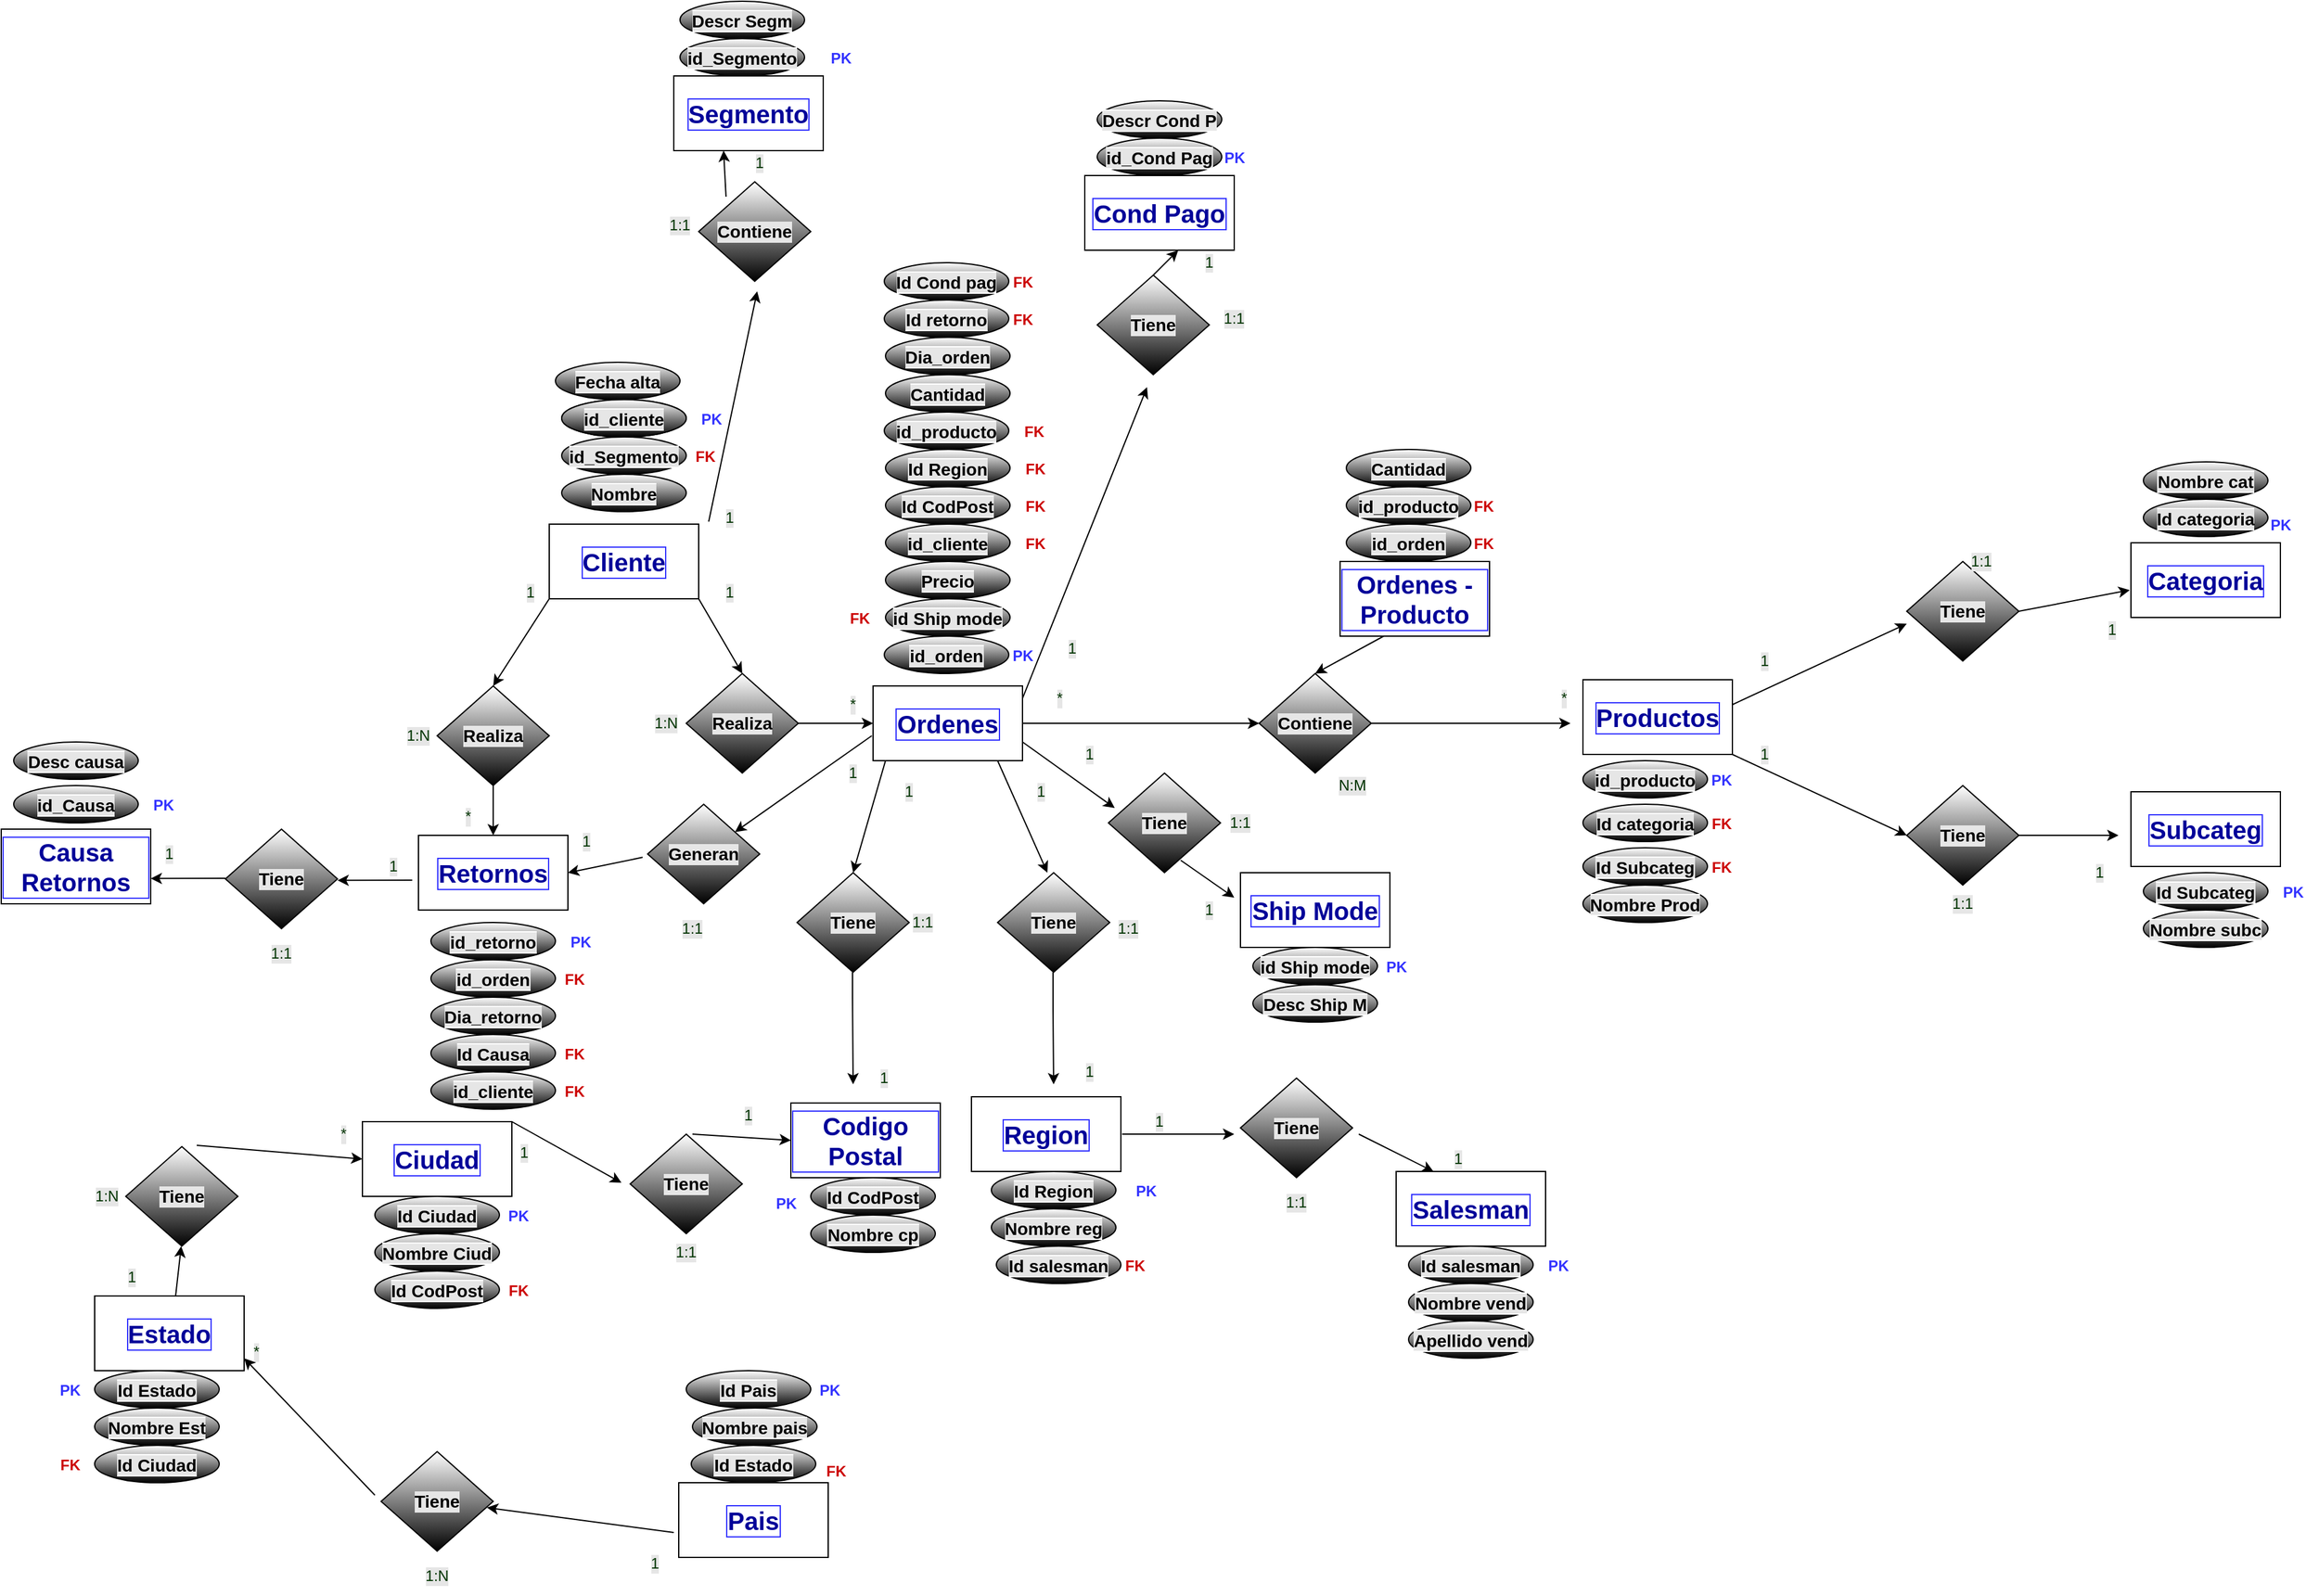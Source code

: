 <mxfile version="20.6.0" type="google"><diagram id="PlPm3DDEpKnXkEPoAFoL" name="Página-1"><mxGraphModel grid="1" page="1" gridSize="10" guides="1" tooltips="1" connect="1" arrows="1" fold="1" pageScale="1" pageWidth="1169" pageHeight="827" math="0" shadow="0"><root><mxCell id="0"/><mxCell id="1" parent="0"/><mxCell id="C1baLwybS-N-n2R99N6j-1" value="&lt;b&gt;&lt;font color=&quot;#000099&quot; style=&quot;font-size: 20px;&quot;&gt;Cliente&lt;/font&gt;&lt;/b&gt;" style="rounded=0;whiteSpace=wrap;html=1;labelBackgroundColor=default;labelBorderColor=#3333FF;" vertex="1" parent="1"><mxGeometry x="320" y="200" width="120" height="60" as="geometry"/></mxCell><mxCell id="C1baLwybS-N-n2R99N6j-2" value="&lt;b&gt;&lt;font color=&quot;#000099&quot; style=&quot;font-size: 20px; background-color: rgb(255, 255, 255);&quot;&gt;Ciudad&lt;/font&gt;&lt;/b&gt;" style="rounded=0;whiteSpace=wrap;html=1;labelBorderColor=#3333FF;" vertex="1" parent="1"><mxGeometry x="170" y="680" width="120" height="60" as="geometry"/></mxCell><mxCell id="C1baLwybS-N-n2R99N6j-3" value="&lt;b&gt;&lt;font color=&quot;#000099&quot; style=&quot;font-size: 20px; background-color: rgb(255, 255, 255);&quot;&gt;Region&lt;/font&gt;&lt;/b&gt;" style="rounded=0;whiteSpace=wrap;html=1;labelBorderColor=#3333FF;" vertex="1" parent="1"><mxGeometry x="659" y="660" width="120" height="60" as="geometry"/></mxCell><mxCell id="C1baLwybS-N-n2R99N6j-5" value="&lt;b&gt;&lt;font style=&quot;font-size: 14px; background-color: rgb(230, 230, 230);&quot;&gt;id_cliente&lt;/font&gt;&lt;/b&gt;" style="ellipse;whiteSpace=wrap;html=1;labelBackgroundColor=#FFFFFF;fontSize=15;fontColor=#000000;fillColor=#FFFFFF;gradientColor=default;" vertex="1" parent="1"><mxGeometry x="330" y="100" width="100" height="30" as="geometry"/></mxCell><mxCell id="C1baLwybS-N-n2R99N6j-9" value="&lt;span style=&quot;font-size: 14px; background-color: rgb(230, 230, 230);&quot;&gt;&lt;b&gt;id_Segmento&lt;/b&gt;&lt;/span&gt;" style="ellipse;whiteSpace=wrap;html=1;labelBackgroundColor=#FFFFFF;fontSize=15;fontColor=#000000;fillColor=#FFFFFF;gradientColor=default;" vertex="1" parent="1"><mxGeometry x="330" y="130" width="100" height="30" as="geometry"/></mxCell><mxCell id="C1baLwybS-N-n2R99N6j-28" value="" style="edgeStyle=orthogonalEdgeStyle;rounded=0;orthogonalLoop=1;jettySize=auto;html=1;fontSize=12;fontColor=#003300;" edge="1" parent="1" source="C1baLwybS-N-n2R99N6j-13" target="C1baLwybS-N-n2R99N6j-17"><mxGeometry relative="1" as="geometry"/></mxCell><mxCell id="C1baLwybS-N-n2R99N6j-13" value="&lt;b&gt;Realiza&lt;/b&gt;" style="rhombus;whiteSpace=wrap;html=1;labelBackgroundColor=#E6E6E6;fontSize=14;fontColor=#000000;fillColor=#FFFFFF;gradientColor=default;" vertex="1" parent="1"><mxGeometry x="230" y="330" width="90" height="80" as="geometry"/></mxCell><mxCell id="C1baLwybS-N-n2R99N6j-30" value="" style="edgeStyle=orthogonalEdgeStyle;rounded=0;orthogonalLoop=1;jettySize=auto;html=1;fontSize=12;fontColor=#003300;" edge="1" parent="1" source="C1baLwybS-N-n2R99N6j-14" target="C1baLwybS-N-n2R99N6j-15"><mxGeometry relative="1" as="geometry"/></mxCell><mxCell id="C1baLwybS-N-n2R99N6j-14" value="&lt;b&gt;Realiza&lt;/b&gt;" style="rhombus;whiteSpace=wrap;html=1;labelBackgroundColor=#E6E6E6;fontSize=14;fontColor=#000000;fillColor=#FFFFFF;gradientColor=default;" vertex="1" parent="1"><mxGeometry x="430" y="320" width="90" height="80" as="geometry"/></mxCell><mxCell id="C1baLwybS-N-n2R99N6j-32" value="" style="edgeStyle=orthogonalEdgeStyle;rounded=0;orthogonalLoop=1;jettySize=auto;html=1;fontSize=12;fontColor=#003300;" edge="1" parent="1" source="C1baLwybS-N-n2R99N6j-15" target="C1baLwybS-N-n2R99N6j-19"><mxGeometry relative="1" as="geometry"/></mxCell><mxCell id="C1baLwybS-N-n2R99N6j-15" value="&lt;b&gt;&lt;font color=&quot;#000099&quot; style=&quot;font-size: 20px; background-color: rgb(255, 255, 255);&quot;&gt;Ordenes&lt;/font&gt;&lt;/b&gt;" style="rounded=0;whiteSpace=wrap;html=1;labelBorderColor=#3333FF;" vertex="1" parent="1"><mxGeometry x="580" y="330" width="120" height="60" as="geometry"/></mxCell><mxCell id="C1baLwybS-N-n2R99N6j-16" value="&lt;b&gt;&lt;font color=&quot;#000099&quot; style=&quot;font-size: 20px; background-color: rgb(255, 255, 255);&quot;&gt;Productos&lt;/font&gt;&lt;/b&gt;" style="rounded=0;whiteSpace=wrap;html=1;labelBorderColor=#3333FF;" vertex="1" parent="1"><mxGeometry x="1150" y="325" width="120" height="60" as="geometry"/></mxCell><mxCell id="C1baLwybS-N-n2R99N6j-17" value="&lt;b&gt;&lt;font color=&quot;#000099&quot; style=&quot;font-size: 20px; background-color: rgb(255, 255, 255);&quot;&gt;Retornos&lt;/font&gt;&lt;/b&gt;" style="rounded=0;whiteSpace=wrap;html=1;labelBorderColor=#3333FF;" vertex="1" parent="1"><mxGeometry x="215" y="450" width="120" height="60" as="geometry"/></mxCell><mxCell id="C1baLwybS-N-n2R99N6j-18" value="&lt;b&gt;Tiene&lt;/b&gt;" style="rhombus;whiteSpace=wrap;html=1;labelBackgroundColor=#E6E6E6;fontSize=14;fontColor=#000000;fillColor=#FFFFFF;gradientColor=default;" vertex="1" parent="1"><mxGeometry x="519" y="480" width="90" height="80" as="geometry"/></mxCell><mxCell id="C1baLwybS-N-n2R99N6j-19" value="&lt;b&gt;Contiene&lt;/b&gt;" style="rhombus;whiteSpace=wrap;html=1;labelBackgroundColor=#E6E6E6;fontSize=14;fontColor=#000000;fillColor=#FFFFFF;gradientColor=default;" vertex="1" parent="1"><mxGeometry x="890" y="320" width="90" height="80" as="geometry"/></mxCell><mxCell id="C1baLwybS-N-n2R99N6j-20" value="&lt;b&gt;Tiene&lt;/b&gt;" style="rhombus;whiteSpace=wrap;html=1;labelBackgroundColor=#E6E6E6;fontSize=14;fontColor=#000000;fillColor=#FFFFFF;gradientColor=default;" vertex="1" parent="1"><mxGeometry x="680" y="480" width="90" height="80" as="geometry"/></mxCell><mxCell id="C1baLwybS-N-n2R99N6j-21" value="&lt;b&gt;&lt;font style=&quot;font-size: 14px; background-color: rgb(230, 230, 230);&quot;&gt;Nombre&lt;/font&gt;&lt;/b&gt;" style="ellipse;whiteSpace=wrap;html=1;labelBackgroundColor=#FFFFFF;fontSize=15;fontColor=#000000;fillColor=#FFFFFF;gradientColor=default;" vertex="1" parent="1"><mxGeometry x="330" y="160" width="100" height="30" as="geometry"/></mxCell><mxCell id="C1baLwybS-N-n2R99N6j-23" value="&lt;b&gt;&lt;font color=&quot;#3333ff&quot; style=&quot;font-size: 12px;&quot;&gt;PK&lt;/font&gt;&lt;/b&gt;" style="text;html=1;align=center;verticalAlign=middle;resizable=0;points=[];autosize=1;strokeColor=none;fillColor=none;fontSize=14;fontColor=#000000;" vertex="1" parent="1"><mxGeometry x="430" y="100" width="40" height="30" as="geometry"/></mxCell><mxCell id="C1baLwybS-N-n2R99N6j-24" value="&lt;font color=&quot;#003300&quot;&gt;1&lt;/font&gt;" style="text;html=1;strokeColor=none;fillColor=none;align=center;verticalAlign=middle;whiteSpace=wrap;rounded=0;labelBackgroundColor=#E6E6E6;fontSize=12;fontColor=#3333FF;" vertex="1" parent="1"><mxGeometry x="450" y="240" width="30" height="30" as="geometry"/></mxCell><mxCell id="C1baLwybS-N-n2R99N6j-26" value="" style="endArrow=classic;html=1;rounded=0;fontSize=12;fontColor=#003300;entryX=0.5;entryY=0;entryDx=0;entryDy=0;" edge="1" parent="1" target="C1baLwybS-N-n2R99N6j-13"><mxGeometry width="50" height="50" relative="1" as="geometry"><mxPoint x="320" y="260" as="sourcePoint"/><mxPoint x="340" y="310" as="targetPoint"/></mxGeometry></mxCell><mxCell id="C1baLwybS-N-n2R99N6j-29" value="" style="endArrow=classic;html=1;rounded=0;fontSize=12;fontColor=#003300;startArrow=none;" edge="1" parent="1"><mxGeometry width="50" height="50" relative="1" as="geometry"><mxPoint x="580" y="360" as="sourcePoint"/><mxPoint x="580" y="360" as="targetPoint"/></mxGeometry></mxCell><mxCell id="C1baLwybS-N-n2R99N6j-33" value="" style="endArrow=classic;html=1;rounded=0;fontSize=12;fontColor=#003300;" edge="1" parent="1"><mxGeometry width="50" height="50" relative="1" as="geometry"><mxPoint x="980" y="360" as="sourcePoint"/><mxPoint x="1140" y="360" as="targetPoint"/></mxGeometry></mxCell><mxCell id="C1baLwybS-N-n2R99N6j-34" value="" style="endArrow=classic;html=1;rounded=0;fontSize=12;fontColor=#003300;entryX=0.5;entryY=0;entryDx=0;entryDy=0;" edge="1" parent="1" target="C1baLwybS-N-n2R99N6j-18"><mxGeometry width="50" height="50" relative="1" as="geometry"><mxPoint x="590" y="390" as="sourcePoint"/><mxPoint x="600" y="480" as="targetPoint"/></mxGeometry></mxCell><mxCell id="C1baLwybS-N-n2R99N6j-35" value="" style="endArrow=classic;html=1;rounded=0;fontSize=12;fontColor=#003300;" edge="1" parent="1"><mxGeometry width="50" height="50" relative="1" as="geometry"><mxPoint x="680" y="390" as="sourcePoint"/><mxPoint x="720" y="480" as="targetPoint"/></mxGeometry></mxCell><mxCell id="C1baLwybS-N-n2R99N6j-36" value="" style="edgeStyle=orthogonalEdgeStyle;rounded=0;orthogonalLoop=1;jettySize=auto;html=1;fontSize=12;fontColor=#003300;" edge="1" parent="1"><mxGeometry relative="1" as="geometry"><mxPoint x="563.5" y="560" as="sourcePoint"/><mxPoint x="564" y="650" as="targetPoint"/><Array as="points"><mxPoint x="564" y="580"/><mxPoint x="564" y="580"/></Array></mxGeometry></mxCell><mxCell id="C1baLwybS-N-n2R99N6j-37" value="" style="edgeStyle=orthogonalEdgeStyle;rounded=0;orthogonalLoop=1;jettySize=auto;html=1;fontSize=12;fontColor=#003300;" edge="1" parent="1"><mxGeometry relative="1" as="geometry"><mxPoint x="724.5" y="560" as="sourcePoint"/><mxPoint x="725" y="650" as="targetPoint"/><Array as="points"><mxPoint x="725" y="590"/><mxPoint x="725" y="590"/></Array></mxGeometry></mxCell><mxCell id="C1baLwybS-N-n2R99N6j-39" value="&lt;b&gt;&lt;font style=&quot;font-size: 14px; background-color: rgb(230, 230, 230);&quot;&gt;Dia_orden&lt;/font&gt;&lt;/b&gt;" style="ellipse;whiteSpace=wrap;html=1;labelBackgroundColor=#FFFFFF;fontSize=15;fontColor=#000000;fillColor=#FFFFFF;gradientColor=default;" vertex="1" parent="1"><mxGeometry x="590" y="50" width="100" height="30" as="geometry"/></mxCell><mxCell id="C1baLwybS-N-n2R99N6j-40" value="&lt;b&gt;&lt;font style=&quot;font-size: 14px; background-color: rgb(230, 230, 230);&quot;&gt;id Ship mode&lt;/font&gt;&lt;/b&gt;" style="ellipse;whiteSpace=wrap;html=1;labelBackgroundColor=#FFFFFF;fontSize=15;fontColor=#000000;fillColor=#FFFFFF;gradientColor=default;" vertex="1" parent="1"><mxGeometry x="590" y="260" width="100" height="30" as="geometry"/></mxCell><mxCell id="C1baLwybS-N-n2R99N6j-41" value="&lt;b&gt;&lt;font style=&quot;font-size: 14px; background-color: rgb(230, 230, 230);&quot;&gt;Cantidad&lt;/font&gt;&lt;/b&gt;" style="ellipse;whiteSpace=wrap;html=1;labelBackgroundColor=#FFFFFF;fontSize=15;fontColor=#000000;fillColor=#FFFFFF;gradientColor=default;" vertex="1" parent="1"><mxGeometry x="960" y="140" width="100" height="30" as="geometry"/></mxCell><mxCell id="C1baLwybS-N-n2R99N6j-42" value="&lt;b&gt;&lt;font style=&quot;font-size: 14px; background-color: rgb(230, 230, 230);&quot;&gt;Precio&lt;/font&gt;&lt;/b&gt;" style="ellipse;whiteSpace=wrap;html=1;labelBackgroundColor=#FFFFFF;fontSize=15;fontColor=#000000;fillColor=#FFFFFF;gradientColor=default;" vertex="1" parent="1"><mxGeometry x="590" y="230" width="100" height="30" as="geometry"/></mxCell><mxCell id="C1baLwybS-N-n2R99N6j-43" value="&lt;span style=&quot;font-size: 14px; background-color: rgb(230, 230, 230);&quot;&gt;&lt;b&gt;id_cliente&lt;/b&gt;&lt;/span&gt;" style="ellipse;whiteSpace=wrap;html=1;labelBackgroundColor=#FFFFFF;fontSize=15;fontColor=#000000;fillColor=#FFFFFF;gradientColor=default;" vertex="1" parent="1"><mxGeometry x="590" y="200" width="100" height="30" as="geometry"/></mxCell><mxCell id="C1baLwybS-N-n2R99N6j-44" value="&lt;b&gt;&lt;font style=&quot;font-size: 14px; background-color: rgb(230, 230, 230);&quot;&gt;Id CodPost&lt;/font&gt;&lt;/b&gt;" style="ellipse;whiteSpace=wrap;html=1;labelBackgroundColor=#FFFFFF;fontSize=15;fontColor=#000000;fillColor=#FFFFFF;gradientColor=default;" vertex="1" parent="1"><mxGeometry x="590" y="170" width="100" height="30" as="geometry"/></mxCell><mxCell id="C1baLwybS-N-n2R99N6j-46" value="&lt;b&gt;&lt;font style=&quot;font-size: 14px; background-color: rgb(230, 230, 230);&quot;&gt;Id Region&lt;/font&gt;&lt;/b&gt;" style="ellipse;whiteSpace=wrap;html=1;labelBackgroundColor=#FFFFFF;fontSize=15;fontColor=#000000;fillColor=#FFFFFF;gradientColor=default;" vertex="1" parent="1"><mxGeometry x="590" y="140" width="100" height="30" as="geometry"/></mxCell><mxCell id="C1baLwybS-N-n2R99N6j-47" value="&lt;span style=&quot;font-size: 14px; background-color: rgb(230, 230, 230);&quot;&gt;&lt;b&gt;id_producto&lt;/b&gt;&lt;/span&gt;" style="ellipse;whiteSpace=wrap;html=1;labelBackgroundColor=#FFFFFF;fontSize=15;fontColor=#000000;fillColor=#FFFFFF;gradientColor=default;" vertex="1" parent="1"><mxGeometry x="589" y="110" width="100" height="30" as="geometry"/></mxCell><mxCell id="C1baLwybS-N-n2R99N6j-52" value="&lt;b&gt;&lt;font color=&quot;#cc0000&quot; style=&quot;font-size: 12px;&quot;&gt;FK&lt;/font&gt;&lt;/b&gt;" style="text;html=1;align=center;verticalAlign=middle;resizable=0;points=[];autosize=1;strokeColor=none;fillColor=none;fontSize=14;fontColor=#000000;" vertex="1" parent="1"><mxGeometry x="689" y="110" width="40" height="30" as="geometry"/></mxCell><mxCell id="C1baLwybS-N-n2R99N6j-53" value="&lt;b&gt;&lt;font color=&quot;#cc0000&quot; style=&quot;font-size: 12px;&quot;&gt;FK&lt;/font&gt;&lt;/b&gt;" style="text;html=1;align=center;verticalAlign=middle;resizable=0;points=[];autosize=1;strokeColor=none;fillColor=none;fontSize=14;fontColor=#000000;" vertex="1" parent="1"><mxGeometry x="690" y="200" width="40" height="30" as="geometry"/></mxCell><mxCell id="C1baLwybS-N-n2R99N6j-54" value="&lt;b&gt;&lt;font color=&quot;#cc0000&quot; style=&quot;font-size: 12px;&quot;&gt;FK&lt;/font&gt;&lt;/b&gt;" style="text;html=1;align=center;verticalAlign=middle;resizable=0;points=[];autosize=1;strokeColor=none;fillColor=none;fontSize=14;fontColor=#000000;" vertex="1" parent="1"><mxGeometry x="690" y="140" width="40" height="30" as="geometry"/></mxCell><mxCell id="C1baLwybS-N-n2R99N6j-55" value="&lt;b&gt;&lt;font color=&quot;#cc0000&quot; style=&quot;font-size: 12px;&quot;&gt;FK&lt;/font&gt;&lt;/b&gt;" style="text;html=1;align=center;verticalAlign=middle;resizable=0;points=[];autosize=1;strokeColor=none;fillColor=none;fontSize=14;fontColor=#000000;" vertex="1" parent="1"><mxGeometry x="690" y="170" width="40" height="30" as="geometry"/></mxCell><mxCell id="C1baLwybS-N-n2R99N6j-56" value="&lt;font color=&quot;#003300&quot;&gt;1&lt;/font&gt;" style="text;html=1;strokeColor=none;fillColor=none;align=center;verticalAlign=middle;whiteSpace=wrap;rounded=0;labelBackgroundColor=#E6E6E6;fontSize=12;fontColor=#3333FF;" vertex="1" parent="1"><mxGeometry x="290" y="240" width="30" height="30" as="geometry"/></mxCell><mxCell id="C1baLwybS-N-n2R99N6j-57" value="" style="endArrow=classic;html=1;rounded=0;fontSize=12;fontColor=#003300;entryX=0.5;entryY=0;entryDx=0;entryDy=0;" edge="1" parent="1" target="C1baLwybS-N-n2R99N6j-14"><mxGeometry width="50" height="50" relative="1" as="geometry"><mxPoint x="440" y="260" as="sourcePoint"/><mxPoint x="425" y="320" as="targetPoint"/></mxGeometry></mxCell><mxCell id="C1baLwybS-N-n2R99N6j-59" value="&lt;font color=&quot;#003300&quot;&gt;1:N&lt;/font&gt;" style="text;html=1;strokeColor=none;fillColor=none;align=center;verticalAlign=middle;whiteSpace=wrap;rounded=0;labelBackgroundColor=#E6E6E6;fontSize=12;fontColor=#3333FF;" vertex="1" parent="1"><mxGeometry x="399" y="345" width="30" height="30" as="geometry"/></mxCell><mxCell id="C1baLwybS-N-n2R99N6j-64" value="&lt;font color=&quot;#003300&quot;&gt;*&lt;/font&gt;" style="text;html=1;strokeColor=none;fillColor=none;align=center;verticalAlign=middle;whiteSpace=wrap;rounded=0;labelBackgroundColor=#E6E6E6;fontSize=12;fontColor=#3333FF;" vertex="1" parent="1"><mxGeometry x="549" y="330" width="30" height="30" as="geometry"/></mxCell><mxCell id="C1baLwybS-N-n2R99N6j-65" value="&lt;font color=&quot;#003300&quot;&gt;*&lt;/font&gt;" style="text;html=1;strokeColor=none;fillColor=none;align=center;verticalAlign=middle;whiteSpace=wrap;rounded=0;labelBackgroundColor=#E6E6E6;fontSize=12;fontColor=#3333FF;" vertex="1" parent="1"><mxGeometry x="240" y="420" width="30" height="30" as="geometry"/></mxCell><mxCell id="C1baLwybS-N-n2R99N6j-66" value="&lt;font color=&quot;#003300&quot;&gt;1:N&lt;/font&gt;" style="text;html=1;strokeColor=none;fillColor=none;align=center;verticalAlign=middle;whiteSpace=wrap;rounded=0;labelBackgroundColor=#E6E6E6;fontSize=12;fontColor=#3333FF;" vertex="1" parent="1"><mxGeometry x="200" y="355" width="30" height="30" as="geometry"/></mxCell><mxCell id="C1baLwybS-N-n2R99N6j-67" value="&lt;b&gt;&lt;font style=&quot;font-size: 14px; background-color: rgb(230, 230, 230);&quot;&gt;id_retorno&lt;/font&gt;&lt;/b&gt;" style="ellipse;whiteSpace=wrap;html=1;labelBackgroundColor=#FFFFFF;fontSize=15;fontColor=#000000;fillColor=#FFFFFF;gradientColor=default;" vertex="1" parent="1"><mxGeometry x="225" y="520" width="100" height="30" as="geometry"/></mxCell><mxCell id="C1baLwybS-N-n2R99N6j-68" value="&lt;b&gt;&lt;font color=&quot;#3333ff&quot; style=&quot;font-size: 12px;&quot;&gt;PK&lt;/font&gt;&lt;/b&gt;" style="text;html=1;align=center;verticalAlign=middle;resizable=0;points=[];autosize=1;strokeColor=none;fillColor=none;fontSize=14;fontColor=#000000;" vertex="1" parent="1"><mxGeometry x="325" y="520" width="40" height="30" as="geometry"/></mxCell><mxCell id="C1baLwybS-N-n2R99N6j-69" value="&lt;b&gt;&lt;font style=&quot;font-size: 14px; background-color: rgb(230, 230, 230);&quot;&gt;id_orden&lt;/font&gt;&lt;/b&gt;" style="ellipse;whiteSpace=wrap;html=1;labelBackgroundColor=#FFFFFF;fontSize=15;fontColor=#000000;fillColor=#FFFFFF;gradientColor=default;" vertex="1" parent="1"><mxGeometry x="225" y="550" width="100" height="30" as="geometry"/></mxCell><mxCell id="C1baLwybS-N-n2R99N6j-70" value="&lt;b&gt;&lt;font style=&quot;font-size: 14px; background-color: rgb(230, 230, 230);&quot;&gt;Dia_retorno&lt;/font&gt;&lt;/b&gt;" style="ellipse;whiteSpace=wrap;html=1;labelBackgroundColor=#FFFFFF;fontSize=15;fontColor=#000000;fillColor=#FFFFFF;gradientColor=default;" vertex="1" parent="1"><mxGeometry x="225" y="580" width="100" height="30" as="geometry"/></mxCell><mxCell id="C1baLwybS-N-n2R99N6j-71" value="&lt;b&gt;&lt;font style=&quot;font-size: 14px; background-color: rgb(230, 230, 230);&quot;&gt;Id Causa&lt;/font&gt;&lt;/b&gt;" style="ellipse;whiteSpace=wrap;html=1;labelBackgroundColor=#FFFFFF;fontSize=15;fontColor=#000000;fillColor=#FFFFFF;gradientColor=default;" vertex="1" parent="1"><mxGeometry x="225" y="610" width="100" height="30" as="geometry"/></mxCell><mxCell id="C1baLwybS-N-n2R99N6j-72" value="&lt;b&gt;&lt;font color=&quot;#cc0000&quot; style=&quot;font-size: 12px;&quot;&gt;FK&lt;/font&gt;&lt;/b&gt;" style="text;html=1;align=center;verticalAlign=middle;resizable=0;points=[];autosize=1;strokeColor=none;fillColor=none;fontSize=14;fontColor=#000000;" vertex="1" parent="1"><mxGeometry x="320" y="550" width="40" height="30" as="geometry"/></mxCell><mxCell id="C1baLwybS-N-n2R99N6j-73" value="&lt;b&gt;&lt;font style=&quot;font-size: 14px; background-color: rgb(230, 230, 230);&quot;&gt;Id CodPost&lt;/font&gt;&lt;/b&gt;" style="ellipse;whiteSpace=wrap;html=1;labelBackgroundColor=#FFFFFF;fontSize=15;fontColor=#000000;fillColor=#FFFFFF;gradientColor=default;" vertex="1" parent="1"><mxGeometry x="530" y="725" width="100" height="30" as="geometry"/></mxCell><mxCell id="C1baLwybS-N-n2R99N6j-77" value="&lt;b&gt;&lt;font color=&quot;#3333ff&quot; style=&quot;font-size: 12px;&quot;&gt;PK&lt;/font&gt;&lt;/b&gt;" style="text;html=1;align=center;verticalAlign=middle;resizable=0;points=[];autosize=1;strokeColor=none;fillColor=none;fontSize=14;fontColor=#000000;" vertex="1" parent="1"><mxGeometry x="490" y="730" width="40" height="30" as="geometry"/></mxCell><mxCell id="C1baLwybS-N-n2R99N6j-78" value="&lt;span style=&quot;font-size: 14px; background-color: rgb(230, 230, 230);&quot;&gt;&lt;b&gt;Id Region&lt;/b&gt;&lt;/span&gt;" style="ellipse;whiteSpace=wrap;html=1;labelBackgroundColor=#FFFFFF;fontSize=15;fontColor=#000000;fillColor=#FFFFFF;gradientColor=default;" vertex="1" parent="1"><mxGeometry x="675" y="720" width="100" height="30" as="geometry"/></mxCell><mxCell id="C1baLwybS-N-n2R99N6j-79" value="&lt;b&gt;&lt;font style=&quot;font-size: 14px; background-color: rgb(230, 230, 230);&quot;&gt;Nombre reg&lt;/font&gt;&lt;/b&gt;" style="ellipse;whiteSpace=wrap;html=1;labelBackgroundColor=#FFFFFF;fontSize=15;fontColor=#000000;fillColor=#FFFFFF;gradientColor=default;" vertex="1" parent="1"><mxGeometry x="675" y="750" width="100" height="30" as="geometry"/></mxCell><mxCell id="C1baLwybS-N-n2R99N6j-81" value="&lt;b&gt;&lt;font style=&quot;font-size: 14px; background-color: rgb(230, 230, 230);&quot;&gt;id_producto&lt;/font&gt;&lt;/b&gt;" style="ellipse;whiteSpace=wrap;html=1;labelBackgroundColor=#FFFFFF;fontSize=15;fontColor=#000000;fillColor=#FFFFFF;gradientColor=default;" vertex="1" parent="1"><mxGeometry x="1150" y="390" width="100" height="30" as="geometry"/></mxCell><mxCell id="C1baLwybS-N-n2R99N6j-82" value="&lt;span style=&quot;font-size: 14px; background-color: rgb(230, 230, 230);&quot;&gt;&lt;span&gt;Id categoria&lt;/span&gt;&lt;/span&gt;" style="ellipse;whiteSpace=wrap;html=1;labelBackgroundColor=#FFFFFF;fontSize=15;fontColor=#000000;fillColor=#FFFFFF;gradientColor=default;fontStyle=1" vertex="1" parent="1"><mxGeometry x="1150" y="425" width="100" height="30" as="geometry"/></mxCell><mxCell id="C1baLwybS-N-n2R99N6j-83" value="&lt;span&gt;&lt;font style=&quot;font-size: 14px; background-color: rgb(230, 230, 230);&quot;&gt;Id Subcateg&lt;/font&gt;&lt;/span&gt;" style="ellipse;whiteSpace=wrap;html=1;labelBackgroundColor=#FFFFFF;fontSize=15;fontColor=#000000;fillColor=#FFFFFF;gradientColor=default;fontStyle=1" vertex="1" parent="1"><mxGeometry x="1150" y="460" width="100" height="30" as="geometry"/></mxCell><mxCell id="C1baLwybS-N-n2R99N6j-84" value="&lt;b&gt;&lt;font style=&quot;font-size: 14px; background-color: rgb(230, 230, 230);&quot;&gt;Nombre Prod&lt;/font&gt;&lt;/b&gt;" style="ellipse;whiteSpace=wrap;html=1;labelBackgroundColor=#FFFFFF;fontSize=15;fontColor=#000000;fillColor=#FFFFFF;gradientColor=default;" vertex="1" parent="1"><mxGeometry x="1150" y="490" width="100" height="30" as="geometry"/></mxCell><mxCell id="C1baLwybS-N-n2R99N6j-85" value="&lt;b&gt;&lt;font color=&quot;#3333ff&quot; style=&quot;font-size: 12px;&quot;&gt;PK&lt;/font&gt;&lt;/b&gt;" style="text;html=1;align=center;verticalAlign=middle;resizable=0;points=[];autosize=1;strokeColor=none;fillColor=none;fontSize=14;fontColor=#000000;" vertex="1" parent="1"><mxGeometry x="1241" y="390" width="40" height="30" as="geometry"/></mxCell><mxCell id="C1baLwybS-N-n2R99N6j-89" value="&lt;font color=&quot;#003300&quot;&gt;1&lt;/font&gt;" style="text;html=1;strokeColor=none;fillColor=none;align=center;verticalAlign=middle;whiteSpace=wrap;rounded=0;labelBackgroundColor=#E6E6E6;fontSize=12;fontColor=#3333FF;" vertex="1" parent="1"><mxGeometry x="594" y="400" width="30" height="30" as="geometry"/></mxCell><mxCell id="C1baLwybS-N-n2R99N6j-91" value="&lt;font color=&quot;#003300&quot;&gt;1&lt;/font&gt;" style="text;html=1;strokeColor=none;fillColor=none;align=center;verticalAlign=middle;whiteSpace=wrap;rounded=0;labelBackgroundColor=#E6E6E6;fontSize=12;fontColor=#3333FF;" vertex="1" parent="1"><mxGeometry x="700" y="400" width="30" height="30" as="geometry"/></mxCell><mxCell id="C1baLwybS-N-n2R99N6j-92" value="&lt;font color=&quot;#003300&quot;&gt;1&lt;/font&gt;" style="text;html=1;strokeColor=none;fillColor=none;align=center;verticalAlign=middle;whiteSpace=wrap;rounded=0;labelBackgroundColor=#E6E6E6;fontSize=12;fontColor=#3333FF;" vertex="1" parent="1"><mxGeometry x="574" y="630" width="30" height="30" as="geometry"/></mxCell><mxCell id="C1baLwybS-N-n2R99N6j-93" value="&lt;font color=&quot;#003300&quot;&gt;1&lt;/font&gt;" style="text;html=1;strokeColor=none;fillColor=none;align=center;verticalAlign=middle;whiteSpace=wrap;rounded=0;labelBackgroundColor=#E6E6E6;fontSize=12;fontColor=#3333FF;" vertex="1" parent="1"><mxGeometry x="739" y="625" width="30" height="30" as="geometry"/></mxCell><mxCell id="C1baLwybS-N-n2R99N6j-95" value="&lt;font color=&quot;#003300&quot;&gt;1:1&lt;/font&gt;" style="text;html=1;strokeColor=none;fillColor=none;align=center;verticalAlign=middle;whiteSpace=wrap;rounded=0;labelBackgroundColor=#E6E6E6;fontSize=12;fontColor=#3333FF;" vertex="1" parent="1"><mxGeometry x="770" y="510" width="30" height="30" as="geometry"/></mxCell><mxCell id="C1baLwybS-N-n2R99N6j-96" value="&lt;b&gt;&lt;font color=&quot;#3333ff&quot; style=&quot;font-size: 12px;&quot;&gt;PK&lt;/font&gt;&lt;/b&gt;" style="text;html=1;align=center;verticalAlign=middle;resizable=0;points=[];autosize=1;strokeColor=none;fillColor=none;fontSize=14;fontColor=#000000;" vertex="1" parent="1"><mxGeometry x="779" y="720" width="40" height="30" as="geometry"/></mxCell><mxCell id="C1baLwybS-N-n2R99N6j-105" value="&lt;font color=&quot;#003300&quot;&gt;*&lt;/font&gt;" style="text;html=1;strokeColor=none;fillColor=none;align=center;verticalAlign=middle;whiteSpace=wrap;rounded=0;labelBackgroundColor=#E6E6E6;fontSize=12;fontColor=#3333FF;" vertex="1" parent="1"><mxGeometry x="1120" y="325" width="30" height="30" as="geometry"/></mxCell><mxCell id="C1baLwybS-N-n2R99N6j-106" value="" style="endArrow=none;html=1;rounded=0;fontSize=12;fontColor=#003300;" edge="1" parent="1"><mxGeometry width="50" height="50" relative="1" as="geometry"><mxPoint x="700" y="359.5" as="sourcePoint"/><mxPoint x="700" y="359.5" as="targetPoint"/></mxGeometry></mxCell><mxCell id="2aEqqAUmdZuA0e0Xjtmh-7" value="&lt;b&gt;&lt;font style=&quot;font-size: 14px; background-color: rgb(230, 230, 230);&quot;&gt;id_orden&lt;/font&gt;&lt;/b&gt;" style="ellipse;whiteSpace=wrap;html=1;labelBackgroundColor=#FFFFFF;fontSize=15;fontColor=#000000;fillColor=#FFFFFF;gradientColor=default;" vertex="1" parent="1"><mxGeometry x="589" y="290" width="100" height="30" as="geometry"/></mxCell><mxCell id="2aEqqAUmdZuA0e0Xjtmh-10" value="&lt;b&gt;Generan&lt;/b&gt;" style="rhombus;whiteSpace=wrap;html=1;labelBackgroundColor=#E6E6E6;fontSize=14;fontColor=#000000;fillColor=#FFFFFF;gradientColor=default;" vertex="1" parent="1"><mxGeometry x="399" y="425" width="90" height="80" as="geometry"/></mxCell><mxCell id="2aEqqAUmdZuA0e0Xjtmh-12" value="&lt;b&gt;&lt;font color=&quot;#3333ff&quot; style=&quot;font-size: 12px;&quot;&gt;PK&lt;/font&gt;&lt;/b&gt;" style="text;html=1;align=center;verticalAlign=middle;resizable=0;points=[];autosize=1;strokeColor=none;fillColor=none;fontSize=14;fontColor=#000000;" vertex="1" parent="1"><mxGeometry x="680" y="290" width="40" height="30" as="geometry"/></mxCell><mxCell id="2aEqqAUmdZuA0e0Xjtmh-15" value="" style="endArrow=classic;html=1;rounded=0;" edge="1" parent="1" target="2aEqqAUmdZuA0e0Xjtmh-10"><mxGeometry width="50" height="50" relative="1" as="geometry"><mxPoint x="579" y="370" as="sourcePoint"/><mxPoint x="529" y="420" as="targetPoint"/></mxGeometry></mxCell><mxCell id="2aEqqAUmdZuA0e0Xjtmh-16" value="" style="endArrow=classic;html=1;rounded=0;entryX=1;entryY=0.5;entryDx=0;entryDy=0;" edge="1" parent="1" target="C1baLwybS-N-n2R99N6j-17"><mxGeometry width="50" height="50" relative="1" as="geometry"><mxPoint x="395" y="467.67" as="sourcePoint"/><mxPoint x="334.996" y="509.996" as="targetPoint"/></mxGeometry></mxCell><mxCell id="2aEqqAUmdZuA0e0Xjtmh-18" value="&lt;font color=&quot;#003300&quot;&gt;1&lt;/font&gt;" style="text;html=1;strokeColor=none;fillColor=none;align=center;verticalAlign=middle;whiteSpace=wrap;rounded=0;labelBackgroundColor=#E6E6E6;fontSize=12;fontColor=#3333FF;" vertex="1" parent="1"><mxGeometry x="335" y="440" width="30" height="30" as="geometry"/></mxCell><mxCell id="2aEqqAUmdZuA0e0Xjtmh-22" value="&lt;font color=&quot;#003300&quot;&gt;1&lt;/font&gt;" style="text;html=1;strokeColor=none;fillColor=none;align=center;verticalAlign=middle;whiteSpace=wrap;rounded=0;labelBackgroundColor=#E6E6E6;fontSize=12;fontColor=#3333FF;" vertex="1" parent="1"><mxGeometry x="549" y="385" width="30" height="30" as="geometry"/></mxCell><mxCell id="2aEqqAUmdZuA0e0Xjtmh-27" value="&lt;font color=&quot;#003300&quot;&gt;1:1&lt;/font&gt;" style="text;html=1;strokeColor=none;fillColor=none;align=center;verticalAlign=middle;whiteSpace=wrap;rounded=0;labelBackgroundColor=#E6E6E6;fontSize=12;fontColor=#3333FF;" vertex="1" parent="1"><mxGeometry x="605" y="505" width="30" height="30" as="geometry"/></mxCell><mxCell id="2aEqqAUmdZuA0e0Xjtmh-29" value="&lt;font color=&quot;#003300&quot;&gt;1:1&lt;/font&gt;" style="text;html=1;strokeColor=none;fillColor=none;align=center;verticalAlign=middle;whiteSpace=wrap;rounded=0;labelBackgroundColor=#E6E6E6;fontSize=12;fontColor=#3333FF;" vertex="1" parent="1"><mxGeometry x="420" y="510" width="30" height="30" as="geometry"/></mxCell><mxCell id="8zJvEbX7JQ_z378_JHZw-1" value="&lt;b&gt;&lt;font style=&quot;font-size: 14px; background-color: rgb(230, 230, 230);&quot;&gt;id_cliente&lt;/font&gt;&lt;/b&gt;" style="ellipse;whiteSpace=wrap;html=1;labelBackgroundColor=#FFFFFF;fontSize=15;fontColor=#000000;fillColor=#FFFFFF;gradientColor=default;" vertex="1" parent="1"><mxGeometry x="330" y="100" width="100" height="30" as="geometry"/></mxCell><mxCell id="8zJvEbX7JQ_z378_JHZw-2" value="&lt;b&gt;&lt;font style=&quot;font-size: 14px; background-color: rgb(230, 230, 230);&quot;&gt;Fecha alta&lt;/font&gt;&lt;/b&gt;" style="ellipse;whiteSpace=wrap;html=1;labelBackgroundColor=#FFFFFF;fontSize=15;fontColor=#000000;fillColor=#FFFFFF;gradientColor=default;" vertex="1" parent="1"><mxGeometry x="325" y="70" width="100" height="30" as="geometry"/></mxCell><mxCell id="8zJvEbX7JQ_z378_JHZw-3" value="&lt;b&gt;&lt;font color=&quot;#cc0000&quot; style=&quot;font-size: 12px;&quot;&gt;FK&lt;/font&gt;&lt;/b&gt;" style="text;html=1;align=center;verticalAlign=middle;resizable=0;points=[];autosize=1;strokeColor=none;fillColor=none;fontSize=14;fontColor=#000000;" vertex="1" parent="1"><mxGeometry x="425" y="130" width="40" height="30" as="geometry"/></mxCell><mxCell id="8zJvEbX7JQ_z378_JHZw-4" value="&lt;b&gt;&lt;font color=&quot;#000099&quot; style=&quot;font-size: 20px;&quot;&gt;Segmento&lt;/font&gt;&lt;/b&gt;" style="rounded=0;whiteSpace=wrap;html=1;labelBackgroundColor=default;labelBorderColor=#3333FF;" vertex="1" parent="1"><mxGeometry x="420" y="-160" width="120" height="60" as="geometry"/></mxCell><mxCell id="8zJvEbX7JQ_z378_JHZw-5" value="&lt;b&gt;Contiene&lt;/b&gt;" style="rhombus;whiteSpace=wrap;html=1;labelBackgroundColor=#E6E6E6;fontSize=14;fontColor=#000000;fillColor=#FFFFFF;gradientColor=default;" vertex="1" parent="1"><mxGeometry x="440" y="-75" width="90" height="80" as="geometry"/></mxCell><mxCell id="8zJvEbX7JQ_z378_JHZw-6" value="&lt;span style=&quot;font-size: 14px; background-color: rgb(230, 230, 230);&quot;&gt;&lt;b&gt;id_Segmento&lt;/b&gt;&lt;/span&gt;" style="ellipse;whiteSpace=wrap;html=1;labelBackgroundColor=#FFFFFF;fontSize=15;fontColor=#000000;fillColor=#FFFFFF;gradientColor=default;" vertex="1" parent="1"><mxGeometry x="425" y="-190" width="100" height="30" as="geometry"/></mxCell><mxCell id="8zJvEbX7JQ_z378_JHZw-7" value="&lt;b&gt;&lt;font color=&quot;#3333ff&quot; style=&quot;font-size: 12px;&quot;&gt;PK&lt;/font&gt;&lt;/b&gt;" style="text;html=1;align=center;verticalAlign=middle;resizable=0;points=[];autosize=1;strokeColor=none;fillColor=none;fontSize=14;fontColor=#000000;" vertex="1" parent="1"><mxGeometry x="534" y="-190" width="40" height="30" as="geometry"/></mxCell><mxCell id="8zJvEbX7JQ_z378_JHZw-8" value="&lt;span style=&quot;font-size: 14px; background-color: rgb(230, 230, 230);&quot;&gt;&lt;b&gt;Descr Segm&lt;/b&gt;&lt;/span&gt;" style="ellipse;whiteSpace=wrap;html=1;labelBackgroundColor=#FFFFFF;fontSize=15;fontColor=#000000;fillColor=#FFFFFF;gradientColor=default;" vertex="1" parent="1"><mxGeometry x="425" y="-220" width="100" height="30" as="geometry"/></mxCell><mxCell id="8zJvEbX7JQ_z378_JHZw-19" value="&lt;b&gt;&lt;font color=&quot;#000099&quot; style=&quot;font-size: 20px; background-color: rgb(255, 255, 255);&quot;&gt;Ordenes - Producto&lt;/font&gt;&lt;/b&gt;" style="rounded=0;whiteSpace=wrap;html=1;labelBorderColor=#3333FF;" vertex="1" parent="1"><mxGeometry x="955" y="230" width="120" height="60" as="geometry"/></mxCell><mxCell id="8zJvEbX7JQ_z378_JHZw-20" value="" style="endArrow=classic;html=1;rounded=0;fontSize=12;fontColor=#003300;entryX=0.5;entryY=0;entryDx=0;entryDy=0;" edge="1" parent="1" target="C1baLwybS-N-n2R99N6j-19"><mxGeometry width="50" height="50" relative="1" as="geometry"><mxPoint x="990" y="290" as="sourcePoint"/><mxPoint x="910" y="380" as="targetPoint"/></mxGeometry></mxCell><mxCell id="8zJvEbX7JQ_z378_JHZw-21" value="&lt;b&gt;&lt;font style=&quot;font-size: 14px; background-color: rgb(230, 230, 230);&quot;&gt;id_orden&lt;/font&gt;&lt;/b&gt;" style="ellipse;whiteSpace=wrap;html=1;labelBackgroundColor=#FFFFFF;fontSize=15;fontColor=#000000;fillColor=#FFFFFF;gradientColor=default;" vertex="1" parent="1"><mxGeometry x="960" y="200" width="100" height="30" as="geometry"/></mxCell><mxCell id="8zJvEbX7JQ_z378_JHZw-22" value="&lt;b&gt;&lt;font style=&quot;font-size: 14px; background-color: rgb(230, 230, 230);&quot;&gt;id_producto&lt;/font&gt;&lt;/b&gt;" style="ellipse;whiteSpace=wrap;html=1;labelBackgroundColor=#FFFFFF;fontSize=15;fontColor=#000000;fillColor=#FFFFFF;gradientColor=default;" vertex="1" parent="1"><mxGeometry x="960" y="170" width="100" height="30" as="geometry"/></mxCell><mxCell id="8zJvEbX7JQ_z378_JHZw-23" value="&lt;b&gt;&lt;font style=&quot;font-size: 14px; background-color: rgb(230, 230, 230);&quot;&gt;Cantidad&lt;/font&gt;&lt;/b&gt;" style="ellipse;whiteSpace=wrap;html=1;labelBackgroundColor=#FFFFFF;fontSize=15;fontColor=#000000;fillColor=#FFFFFF;gradientColor=default;" vertex="1" parent="1"><mxGeometry x="590" y="80" width="100" height="30" as="geometry"/></mxCell><mxCell id="8zJvEbX7JQ_z378_JHZw-24" value="&lt;b&gt;&lt;font color=&quot;#cc0000&quot; style=&quot;font-size: 12px;&quot;&gt;FK&lt;/font&gt;&lt;/b&gt;" style="text;html=1;align=center;verticalAlign=middle;resizable=0;points=[];autosize=1;strokeColor=none;fillColor=none;fontSize=14;fontColor=#000000;" vertex="1" parent="1"><mxGeometry x="1050" y="200" width="40" height="30" as="geometry"/></mxCell><mxCell id="8zJvEbX7JQ_z378_JHZw-25" value="&lt;b&gt;&lt;font color=&quot;#cc0000&quot; style=&quot;font-size: 12px;&quot;&gt;FK&lt;/font&gt;&lt;/b&gt;" style="text;html=1;align=center;verticalAlign=middle;resizable=0;points=[];autosize=1;strokeColor=none;fillColor=none;fontSize=14;fontColor=#000000;" vertex="1" parent="1"><mxGeometry x="1050" y="170" width="40" height="30" as="geometry"/></mxCell><mxCell id="N08PNImcqQSm8ov4IWrH-1" value="&lt;b&gt;&lt;font color=&quot;#000099&quot; style=&quot;font-size: 20px;&quot;&gt;Cond Pago&lt;/font&gt;&lt;/b&gt;" style="rounded=0;whiteSpace=wrap;html=1;labelBackgroundColor=default;labelBorderColor=#3333FF;" vertex="1" parent="1"><mxGeometry x="750" y="-80" width="120" height="60" as="geometry"/></mxCell><mxCell id="N08PNImcqQSm8ov4IWrH-2" value="&lt;span style=&quot;font-size: 14px; background-color: rgb(230, 230, 230);&quot;&gt;&lt;b&gt;id_Cond Pag&lt;/b&gt;&lt;/span&gt;" style="ellipse;whiteSpace=wrap;html=1;labelBackgroundColor=#FFFFFF;fontSize=15;fontColor=#000000;fillColor=#FFFFFF;gradientColor=default;" vertex="1" parent="1"><mxGeometry x="760" y="-110" width="100" height="30" as="geometry"/></mxCell><mxCell id="N08PNImcqQSm8ov4IWrH-4" value="&lt;span style=&quot;font-size: 14px; background-color: rgb(230, 230, 230);&quot;&gt;&lt;b&gt;Descr Cond P&lt;/b&gt;&lt;/span&gt;" style="ellipse;whiteSpace=wrap;html=1;labelBackgroundColor=#FFFFFF;fontSize=15;fontColor=#000000;fillColor=#FFFFFF;gradientColor=default;" vertex="1" parent="1"><mxGeometry x="760" y="-140" width="100" height="30" as="geometry"/></mxCell><mxCell id="N08PNImcqQSm8ov4IWrH-5" value="&lt;b&gt;&lt;font color=&quot;#3333ff&quot; style=&quot;font-size: 12px;&quot;&gt;PK&lt;/font&gt;&lt;/b&gt;" style="text;html=1;align=center;verticalAlign=middle;resizable=0;points=[];autosize=1;strokeColor=none;fillColor=none;fontSize=14;fontColor=#000000;" vertex="1" parent="1"><mxGeometry x="850" y="-110" width="40" height="30" as="geometry"/></mxCell><mxCell id="N08PNImcqQSm8ov4IWrH-6" value="&lt;b&gt;&lt;font color=&quot;#000099&quot; style=&quot;font-size: 20px; background-color: rgb(255, 255, 255);&quot;&gt;Causa Retornos&lt;/font&gt;&lt;/b&gt;" style="rounded=0;whiteSpace=wrap;html=1;labelBorderColor=#3333FF;" vertex="1" parent="1"><mxGeometry x="-120" y="445" width="120" height="60" as="geometry"/></mxCell><mxCell id="N08PNImcqQSm8ov4IWrH-7" value="&lt;b&gt;Tiene&lt;/b&gt;" style="rhombus;whiteSpace=wrap;html=1;labelBackgroundColor=#E6E6E6;fontSize=14;fontColor=#000000;fillColor=#FFFFFF;gradientColor=default;" vertex="1" parent="1"><mxGeometry x="60" y="445" width="90" height="80" as="geometry"/></mxCell><mxCell id="N08PNImcqQSm8ov4IWrH-8" value="&lt;b&gt;Tiene&lt;/b&gt;" style="rhombus;whiteSpace=wrap;html=1;labelBackgroundColor=#E6E6E6;fontSize=14;fontColor=#000000;fillColor=#FFFFFF;gradientColor=default;" vertex="1" parent="1"><mxGeometry x="760" width="90" height="80" as="geometry"/></mxCell><mxCell id="N08PNImcqQSm8ov4IWrH-19" value="" style="endArrow=classic;html=1;rounded=0;" edge="1" parent="1"><mxGeometry width="50" height="50" relative="1" as="geometry"><mxPoint x="700" y="340" as="sourcePoint"/><mxPoint x="800" y="90" as="targetPoint"/></mxGeometry></mxCell><mxCell id="N08PNImcqQSm8ov4IWrH-20" value="&lt;font color=&quot;#003300&quot;&gt;*&lt;/font&gt;" style="text;html=1;strokeColor=none;fillColor=none;align=center;verticalAlign=middle;whiteSpace=wrap;rounded=0;labelBackgroundColor=#E6E6E6;fontSize=12;fontColor=#3333FF;" vertex="1" parent="1"><mxGeometry x="715" y="325" width="30" height="30" as="geometry"/></mxCell><mxCell id="N08PNImcqQSm8ov4IWrH-24" value="&lt;font color=&quot;#003300&quot;&gt;1:1&lt;/font&gt;" style="text;html=1;strokeColor=none;fillColor=none;align=center;verticalAlign=middle;whiteSpace=wrap;rounded=0;labelBackgroundColor=#E6E6E6;fontSize=12;fontColor=#3333FF;" vertex="1" parent="1"><mxGeometry x="855" y="20" width="30" height="30" as="geometry"/></mxCell><mxCell id="N08PNImcqQSm8ov4IWrH-26" value="&lt;font color=&quot;#003300&quot;&gt;1&lt;/font&gt;" style="text;html=1;strokeColor=none;fillColor=none;align=center;verticalAlign=middle;whiteSpace=wrap;rounded=0;labelBackgroundColor=#E6E6E6;fontSize=12;fontColor=#3333FF;" vertex="1" parent="1"><mxGeometry x="725" y="285" width="30" height="30" as="geometry"/></mxCell><mxCell id="N08PNImcqQSm8ov4IWrH-29" value="" style="endArrow=classic;html=1;rounded=0;" edge="1" parent="1"><mxGeometry width="50" height="50" relative="1" as="geometry"><mxPoint x="805" as="sourcePoint"/><mxPoint x="825" y="-20" as="targetPoint"/></mxGeometry></mxCell><mxCell id="N08PNImcqQSm8ov4IWrH-32" value="" style="endArrow=classic;html=1;rounded=0;exitX=0.244;exitY=0.15;exitDx=0;exitDy=0;exitPerimeter=0;" edge="1" parent="1" source="8zJvEbX7JQ_z378_JHZw-5"><mxGeometry width="50" height="50" relative="1" as="geometry"><mxPoint x="430" y="-70" as="sourcePoint"/><mxPoint x="460" y="-100" as="targetPoint"/></mxGeometry></mxCell><mxCell id="N08PNImcqQSm8ov4IWrH-33" value="" style="endArrow=classic;html=1;rounded=0;entryX=0.522;entryY=1.1;entryDx=0;entryDy=0;entryPerimeter=0;exitX=1.067;exitY=-0.033;exitDx=0;exitDy=0;exitPerimeter=0;" edge="1" parent="1" source="C1baLwybS-N-n2R99N6j-1" target="8zJvEbX7JQ_z378_JHZw-5"><mxGeometry width="50" height="50" relative="1" as="geometry"><mxPoint x="445" y="210" as="sourcePoint"/><mxPoint x="445" y="230.711" as="targetPoint"/></mxGeometry></mxCell><mxCell id="N08PNImcqQSm8ov4IWrH-34" value="&lt;font color=&quot;#003300&quot;&gt;1:1&lt;/font&gt;" style="text;html=1;strokeColor=none;fillColor=none;align=center;verticalAlign=middle;whiteSpace=wrap;rounded=0;labelBackgroundColor=#E6E6E6;fontSize=12;fontColor=#3333FF;" vertex="1" parent="1"><mxGeometry x="410" y="-55" width="30" height="30" as="geometry"/></mxCell><mxCell id="N08PNImcqQSm8ov4IWrH-35" value="&lt;font color=&quot;#003300&quot;&gt;1&lt;/font&gt;" style="text;html=1;strokeColor=none;fillColor=none;align=center;verticalAlign=middle;whiteSpace=wrap;rounded=0;labelBackgroundColor=#E6E6E6;fontSize=12;fontColor=#3333FF;" vertex="1" parent="1"><mxGeometry x="835" y="-25" width="30" height="30" as="geometry"/></mxCell><mxCell id="N08PNImcqQSm8ov4IWrH-38" value="&lt;font color=&quot;#003300&quot;&gt;1&lt;/font&gt;" style="text;html=1;strokeColor=none;fillColor=none;align=center;verticalAlign=middle;whiteSpace=wrap;rounded=0;labelBackgroundColor=#E6E6E6;fontSize=12;fontColor=#3333FF;" vertex="1" parent="1"><mxGeometry x="474" y="-105" width="30" height="30" as="geometry"/></mxCell><mxCell id="N08PNImcqQSm8ov4IWrH-42" value="&lt;font color=&quot;#003300&quot;&gt;1&lt;/font&gt;" style="text;html=1;strokeColor=none;fillColor=none;align=center;verticalAlign=middle;whiteSpace=wrap;rounded=0;labelBackgroundColor=#E6E6E6;fontSize=12;fontColor=#3333FF;" vertex="1" parent="1"><mxGeometry x="450" y="180" width="30" height="30" as="geometry"/></mxCell><mxCell id="N08PNImcqQSm8ov4IWrH-43" value="" style="endArrow=classic;html=1;rounded=0;entryX=1;entryY=0.5;entryDx=0;entryDy=0;" edge="1" parent="1"><mxGeometry width="50" height="50" relative="1" as="geometry"><mxPoint x="210" y="486" as="sourcePoint"/><mxPoint x="150" y="486.16" as="targetPoint"/></mxGeometry></mxCell><mxCell id="N08PNImcqQSm8ov4IWrH-44" value="" style="endArrow=classic;html=1;rounded=0;entryX=1;entryY=0.5;entryDx=0;entryDy=0;" edge="1" parent="1"><mxGeometry width="50" height="50" relative="1" as="geometry"><mxPoint x="60" y="484.5" as="sourcePoint"/><mxPoint y="484.66" as="targetPoint"/></mxGeometry></mxCell><mxCell id="N08PNImcqQSm8ov4IWrH-45" value="&lt;font color=&quot;#003300&quot;&gt;1:1&lt;/font&gt;" style="text;html=1;strokeColor=none;fillColor=none;align=center;verticalAlign=middle;whiteSpace=wrap;rounded=0;labelBackgroundColor=#E6E6E6;fontSize=12;fontColor=#3333FF;" vertex="1" parent="1"><mxGeometry x="90" y="530" width="30" height="30" as="geometry"/></mxCell><mxCell id="N08PNImcqQSm8ov4IWrH-46" value="&lt;font color=&quot;#003300&quot;&gt;1&lt;/font&gt;" style="text;html=1;strokeColor=none;fillColor=none;align=center;verticalAlign=middle;whiteSpace=wrap;rounded=0;labelBackgroundColor=#E6E6E6;fontSize=12;fontColor=#3333FF;" vertex="1" parent="1"><mxGeometry y="450" width="30" height="30" as="geometry"/></mxCell><mxCell id="N08PNImcqQSm8ov4IWrH-47" value="&lt;font color=&quot;#003300&quot;&gt;1&lt;/font&gt;" style="text;html=1;strokeColor=none;fillColor=none;align=center;verticalAlign=middle;whiteSpace=wrap;rounded=0;labelBackgroundColor=#E6E6E6;fontSize=12;fontColor=#3333FF;" vertex="1" parent="1"><mxGeometry x="180" y="460" width="30" height="30" as="geometry"/></mxCell><mxCell id="N08PNImcqQSm8ov4IWrH-48" value="&lt;span style=&quot;font-size: 14px; background-color: rgb(230, 230, 230);&quot;&gt;&lt;b&gt;Desc causa&lt;/b&gt;&lt;/span&gt;" style="ellipse;whiteSpace=wrap;html=1;labelBackgroundColor=#FFFFFF;fontSize=15;fontColor=#000000;fillColor=#FFFFFF;gradientColor=default;" vertex="1" parent="1"><mxGeometry x="-110" y="375" width="100" height="30" as="geometry"/></mxCell><mxCell id="N08PNImcqQSm8ov4IWrH-49" value="&lt;span style=&quot;font-size: 14px; background-color: rgb(230, 230, 230);&quot;&gt;&lt;b&gt;id_Causa&lt;/b&gt;&lt;/span&gt;" style="ellipse;whiteSpace=wrap;html=1;labelBackgroundColor=#FFFFFF;fontSize=15;fontColor=#000000;fillColor=#FFFFFF;gradientColor=default;" vertex="1" parent="1"><mxGeometry x="-110" y="410" width="100" height="30" as="geometry"/></mxCell><mxCell id="N08PNImcqQSm8ov4IWrH-51" value="&lt;b&gt;&lt;font color=&quot;#3333ff&quot; style=&quot;font-size: 12px;&quot;&gt;PK&lt;/font&gt;&lt;/b&gt;" style="text;html=1;align=center;verticalAlign=middle;resizable=0;points=[];autosize=1;strokeColor=none;fillColor=none;fontSize=14;fontColor=#000000;" vertex="1" parent="1"><mxGeometry x="-10" y="410" width="40" height="30" as="geometry"/></mxCell><mxCell id="N08PNImcqQSm8ov4IWrH-53" value="&lt;b&gt;&lt;font color=&quot;#cc0000&quot; style=&quot;font-size: 12px;&quot;&gt;FK&lt;/font&gt;&lt;/b&gt;" style="text;html=1;align=center;verticalAlign=middle;resizable=0;points=[];autosize=1;strokeColor=none;fillColor=none;fontSize=14;fontColor=#000000;" vertex="1" parent="1"><mxGeometry x="549" y="260" width="40" height="30" as="geometry"/></mxCell><mxCell id="N08PNImcqQSm8ov4IWrH-55" value="&lt;b&gt;&lt;font color=&quot;#cc0000&quot; style=&quot;font-size: 12px;&quot;&gt;FK&lt;/font&gt;&lt;/b&gt;" style="text;html=1;align=center;verticalAlign=middle;resizable=0;points=[];autosize=1;strokeColor=none;fillColor=none;fontSize=14;fontColor=#000000;" vertex="1" parent="1"><mxGeometry x="320" y="610" width="40" height="30" as="geometry"/></mxCell><mxCell id="N08PNImcqQSm8ov4IWrH-60" value="&lt;b&gt;&lt;font style=&quot;font-size: 14px; background-color: rgb(230, 230, 230);&quot;&gt;Id retorno&lt;/font&gt;&lt;/b&gt;" style="ellipse;whiteSpace=wrap;html=1;labelBackgroundColor=#FFFFFF;fontSize=15;fontColor=#000000;fillColor=#FFFFFF;gradientColor=default;" vertex="1" parent="1"><mxGeometry x="589" y="20" width="100" height="30" as="geometry"/></mxCell><mxCell id="N08PNImcqQSm8ov4IWrH-61" value="&lt;b&gt;&lt;font color=&quot;#cc0000&quot; style=&quot;font-size: 12px;&quot;&gt;FK&lt;/font&gt;&lt;/b&gt;" style="text;html=1;align=center;verticalAlign=middle;resizable=0;points=[];autosize=1;strokeColor=none;fillColor=none;fontSize=14;fontColor=#000000;" vertex="1" parent="1"><mxGeometry x="680" y="20" width="40" height="30" as="geometry"/></mxCell><mxCell id="N08PNImcqQSm8ov4IWrH-63" value="&lt;b&gt;&lt;font style=&quot;font-size: 14px; background-color: rgb(230, 230, 230);&quot;&gt;Id Cond pag&lt;/font&gt;&lt;/b&gt;" style="ellipse;whiteSpace=wrap;html=1;labelBackgroundColor=#FFFFFF;fontSize=15;fontColor=#000000;fillColor=#FFFFFF;gradientColor=default;" vertex="1" parent="1"><mxGeometry x="589" y="-10" width="100" height="30" as="geometry"/></mxCell><mxCell id="N08PNImcqQSm8ov4IWrH-64" value="&lt;b&gt;&lt;font color=&quot;#cc0000&quot; style=&quot;font-size: 12px;&quot;&gt;FK&lt;/font&gt;&lt;/b&gt;" style="text;html=1;align=center;verticalAlign=middle;resizable=0;points=[];autosize=1;strokeColor=none;fillColor=none;fontSize=14;fontColor=#000000;" vertex="1" parent="1"><mxGeometry x="680" y="-10" width="40" height="30" as="geometry"/></mxCell><mxCell id="N08PNImcqQSm8ov4IWrH-66" value="&lt;b&gt;&lt;font color=&quot;#cc0000&quot; style=&quot;font-size: 12px;&quot;&gt;FK&lt;/font&gt;&lt;/b&gt;" style="text;html=1;align=center;verticalAlign=middle;resizable=0;points=[];autosize=1;strokeColor=none;fillColor=none;fontSize=14;fontColor=#000000;" vertex="1" parent="1"><mxGeometry x="1241" y="460" width="40" height="30" as="geometry"/></mxCell><mxCell id="N08PNImcqQSm8ov4IWrH-67" value="&lt;b&gt;&lt;font color=&quot;#cc0000&quot; style=&quot;font-size: 12px;&quot;&gt;FK&lt;/font&gt;&lt;/b&gt;" style="text;html=1;align=center;verticalAlign=middle;resizable=0;points=[];autosize=1;strokeColor=none;fillColor=none;fontSize=14;fontColor=#000000;" vertex="1" parent="1"><mxGeometry x="1241" y="425" width="40" height="30" as="geometry"/></mxCell><mxCell id="N08PNImcqQSm8ov4IWrH-68" value="&lt;b&gt;&lt;font color=&quot;#000099&quot; style=&quot;font-size: 20px; background-color: rgb(255, 255, 255);&quot;&gt;Ship Mode&lt;/font&gt;&lt;/b&gt;" style="rounded=0;whiteSpace=wrap;html=1;labelBorderColor=#3333FF;" vertex="1" parent="1"><mxGeometry x="875" y="480" width="120" height="60" as="geometry"/></mxCell><mxCell id="N08PNImcqQSm8ov4IWrH-69" value="&lt;b&gt;&lt;font style=&quot;font-size: 14px; background-color: rgb(230, 230, 230);&quot;&gt;id Ship mode&lt;/font&gt;&lt;/b&gt;" style="ellipse;whiteSpace=wrap;html=1;labelBackgroundColor=#FFFFFF;fontSize=15;fontColor=#000000;fillColor=#FFFFFF;gradientColor=default;" vertex="1" parent="1"><mxGeometry x="885" y="540" width="100" height="30" as="geometry"/></mxCell><mxCell id="N08PNImcqQSm8ov4IWrH-70" value="&lt;b&gt;&lt;font style=&quot;font-size: 14px; background-color: rgb(230, 230, 230);&quot;&gt;Desc Ship M&lt;/font&gt;&lt;/b&gt;" style="ellipse;whiteSpace=wrap;html=1;labelBackgroundColor=#FFFFFF;fontSize=15;fontColor=#000000;fillColor=#FFFFFF;gradientColor=default;" vertex="1" parent="1"><mxGeometry x="885" y="570" width="100" height="30" as="geometry"/></mxCell><mxCell id="N08PNImcqQSm8ov4IWrH-71" value="&lt;b&gt;&lt;font color=&quot;#3333ff&quot; style=&quot;font-size: 12px;&quot;&gt;PK&lt;/font&gt;&lt;/b&gt;" style="text;html=1;align=center;verticalAlign=middle;resizable=0;points=[];autosize=1;strokeColor=none;fillColor=none;fontSize=14;fontColor=#000000;" vertex="1" parent="1"><mxGeometry x="980" y="540" width="40" height="30" as="geometry"/></mxCell><mxCell id="N08PNImcqQSm8ov4IWrH-72" value="&lt;b&gt;Tiene&lt;/b&gt;" style="rhombus;whiteSpace=wrap;html=1;labelBackgroundColor=#E6E6E6;fontSize=14;fontColor=#000000;fillColor=#FFFFFF;gradientColor=default;" vertex="1" parent="1"><mxGeometry x="769" y="400" width="90" height="80" as="geometry"/></mxCell><mxCell id="N08PNImcqQSm8ov4IWrH-73" value="" style="endArrow=classic;html=1;rounded=0;fontSize=12;fontColor=#003300;entryX=0.056;entryY=0.35;entryDx=0;entryDy=0;entryPerimeter=0;" edge="1" parent="1" target="N08PNImcqQSm8ov4IWrH-72"><mxGeometry width="50" height="50" relative="1" as="geometry"><mxPoint x="700" y="375" as="sourcePoint"/><mxPoint x="740" y="465" as="targetPoint"/></mxGeometry></mxCell><mxCell id="N08PNImcqQSm8ov4IWrH-74" value="&lt;font color=&quot;#003300&quot;&gt;1&lt;/font&gt;" style="text;html=1;strokeColor=none;fillColor=none;align=center;verticalAlign=middle;whiteSpace=wrap;rounded=0;labelBackgroundColor=#E6E6E6;fontSize=12;fontColor=#3333FF;" vertex="1" parent="1"><mxGeometry x="739" y="370" width="30" height="30" as="geometry"/></mxCell><mxCell id="N08PNImcqQSm8ov4IWrH-77" value="&lt;font color=&quot;#003300&quot;&gt;1&lt;/font&gt;" style="text;html=1;strokeColor=none;fillColor=none;align=center;verticalAlign=middle;whiteSpace=wrap;rounded=0;labelBackgroundColor=#E6E6E6;fontSize=12;fontColor=#3333FF;" vertex="1" parent="1"><mxGeometry x="835" y="495" width="30" height="30" as="geometry"/></mxCell><mxCell id="N08PNImcqQSm8ov4IWrH-78" value="" style="endArrow=classic;html=1;rounded=0;fontSize=12;fontColor=#003300;" edge="1" parent="1"><mxGeometry width="50" height="50" relative="1" as="geometry"><mxPoint x="827" y="470" as="sourcePoint"/><mxPoint x="870" y="500" as="targetPoint"/></mxGeometry></mxCell><mxCell id="N08PNImcqQSm8ov4IWrH-81" value="&lt;font color=&quot;#003300&quot;&gt;N:M&lt;/font&gt;" style="text;html=1;strokeColor=none;fillColor=none;align=center;verticalAlign=middle;whiteSpace=wrap;rounded=0;labelBackgroundColor=#E6E6E6;fontSize=12;fontColor=#3333FF;" vertex="1" parent="1"><mxGeometry x="950" y="395" width="30" height="30" as="geometry"/></mxCell><mxCell id="N08PNImcqQSm8ov4IWrH-83" value="&lt;font color=&quot;#003300&quot;&gt;1:1&lt;/font&gt;" style="text;html=1;strokeColor=none;fillColor=none;align=center;verticalAlign=middle;whiteSpace=wrap;rounded=0;labelBackgroundColor=#E6E6E6;fontSize=12;fontColor=#3333FF;" vertex="1" parent="1"><mxGeometry x="860" y="425" width="30" height="30" as="geometry"/></mxCell><mxCell id="N08PNImcqQSm8ov4IWrH-85" value="&lt;b&gt;&lt;font color=&quot;#000099&quot; style=&quot;font-size: 20px; background-color: rgb(255, 255, 255);&quot;&gt;Subcateg&lt;/font&gt;&lt;/b&gt;" style="rounded=0;whiteSpace=wrap;html=1;labelBorderColor=#3333FF;" vertex="1" parent="1"><mxGeometry x="1590" y="415" width="120" height="60" as="geometry"/></mxCell><mxCell id="N08PNImcqQSm8ov4IWrH-86" value="&lt;font color=&quot;#000099&quot;&gt;&lt;span style=&quot;font-size: 20px; background-color: rgb(255, 255, 255);&quot;&gt;&lt;b&gt;Categoria&lt;/b&gt;&lt;/span&gt;&lt;/font&gt;" style="rounded=0;whiteSpace=wrap;html=1;labelBorderColor=#3333FF;" vertex="1" parent="1"><mxGeometry x="1590" y="215" width="120" height="60" as="geometry"/></mxCell><mxCell id="N08PNImcqQSm8ov4IWrH-87" value="&lt;b&gt;Tiene&lt;/b&gt;" style="rhombus;whiteSpace=wrap;html=1;labelBackgroundColor=#E6E6E6;fontSize=14;fontColor=#000000;fillColor=#FFFFFF;gradientColor=default;" vertex="1" parent="1"><mxGeometry x="1410" y="230" width="90" height="80" as="geometry"/></mxCell><mxCell id="N08PNImcqQSm8ov4IWrH-88" value="&lt;b&gt;Tiene&lt;/b&gt;" style="rhombus;whiteSpace=wrap;html=1;labelBackgroundColor=#E6E6E6;fontSize=14;fontColor=#000000;fillColor=#FFFFFF;gradientColor=default;" vertex="1" parent="1"><mxGeometry x="1410" y="410" width="90" height="80" as="geometry"/></mxCell><mxCell id="N08PNImcqQSm8ov4IWrH-91" value="" style="endArrow=classic;html=1;rounded=0;entryX=0;entryY=0.625;entryDx=0;entryDy=0;entryPerimeter=0;" edge="1" parent="1" target="N08PNImcqQSm8ov4IWrH-87"><mxGeometry width="50" height="50" relative="1" as="geometry"><mxPoint x="1270" y="345" as="sourcePoint"/><mxPoint x="1320" y="295" as="targetPoint"/></mxGeometry></mxCell><mxCell id="N08PNImcqQSm8ov4IWrH-92" value="" style="endArrow=classic;html=1;rounded=0;entryX=0;entryY=0.5;entryDx=0;entryDy=0;" edge="1" parent="1" target="N08PNImcqQSm8ov4IWrH-88"><mxGeometry width="50" height="50" relative="1" as="geometry"><mxPoint x="1270" y="385" as="sourcePoint"/><mxPoint x="1330" y="415" as="targetPoint"/></mxGeometry></mxCell><mxCell id="N08PNImcqQSm8ov4IWrH-93" value="" style="endArrow=classic;html=1;rounded=0;entryX=-0.008;entryY=0.633;entryDx=0;entryDy=0;entryPerimeter=0;" edge="1" parent="1" target="N08PNImcqQSm8ov4IWrH-86"><mxGeometry width="50" height="50" relative="1" as="geometry"><mxPoint x="1500" y="270" as="sourcePoint"/><mxPoint x="1550" y="220" as="targetPoint"/></mxGeometry></mxCell><mxCell id="N08PNImcqQSm8ov4IWrH-94" value="" style="endArrow=classic;html=1;rounded=0;" edge="1" parent="1"><mxGeometry width="50" height="50" relative="1" as="geometry"><mxPoint x="1500" y="450" as="sourcePoint"/><mxPoint x="1580" y="450" as="targetPoint"/></mxGeometry></mxCell><mxCell id="N08PNImcqQSm8ov4IWrH-108" value="&lt;font color=&quot;#003300&quot;&gt;1:1&lt;/font&gt;" style="text;html=1;strokeColor=none;fillColor=none;align=center;verticalAlign=middle;whiteSpace=wrap;rounded=0;labelBackgroundColor=#E6E6E6;fontSize=12;fontColor=#3333FF;" vertex="1" parent="1"><mxGeometry x="1440" y="490" width="30" height="30" as="geometry"/></mxCell><mxCell id="N08PNImcqQSm8ov4IWrH-110" value="&lt;font color=&quot;#003300&quot;&gt;1:1&lt;/font&gt;" style="text;html=1;strokeColor=none;fillColor=none;align=center;verticalAlign=middle;whiteSpace=wrap;rounded=0;labelBackgroundColor=#E6E6E6;fontSize=12;fontColor=#3333FF;" vertex="1" parent="1"><mxGeometry x="1455" y="215" width="30" height="30" as="geometry"/></mxCell><mxCell id="N08PNImcqQSm8ov4IWrH-113" value="&lt;font color=&quot;#003300&quot;&gt;1&lt;/font&gt;" style="text;html=1;strokeColor=none;fillColor=none;align=center;verticalAlign=middle;whiteSpace=wrap;rounded=0;labelBackgroundColor=#E6E6E6;fontSize=12;fontColor=#3333FF;" vertex="1" parent="1"><mxGeometry x="1550" y="465" width="30" height="30" as="geometry"/></mxCell><mxCell id="N08PNImcqQSm8ov4IWrH-114" value="&lt;font color=&quot;#003300&quot;&gt;1&lt;/font&gt;" style="text;html=1;strokeColor=none;fillColor=none;align=center;verticalAlign=middle;whiteSpace=wrap;rounded=0;labelBackgroundColor=#E6E6E6;fontSize=12;fontColor=#3333FF;" vertex="1" parent="1"><mxGeometry x="1281" y="295" width="30" height="30" as="geometry"/></mxCell><mxCell id="N08PNImcqQSm8ov4IWrH-115" value="&lt;font color=&quot;#003300&quot;&gt;1&lt;/font&gt;" style="text;html=1;strokeColor=none;fillColor=none;align=center;verticalAlign=middle;whiteSpace=wrap;rounded=0;labelBackgroundColor=#E6E6E6;fontSize=12;fontColor=#3333FF;" vertex="1" parent="1"><mxGeometry x="1281" y="370" width="30" height="30" as="geometry"/></mxCell><mxCell id="N08PNImcqQSm8ov4IWrH-116" value="&lt;font color=&quot;#003300&quot;&gt;1&lt;/font&gt;" style="text;html=1;strokeColor=none;fillColor=none;align=center;verticalAlign=middle;whiteSpace=wrap;rounded=0;labelBackgroundColor=#E6E6E6;fontSize=12;fontColor=#3333FF;" vertex="1" parent="1"><mxGeometry x="1560" y="270" width="30" height="30" as="geometry"/></mxCell><mxCell id="N08PNImcqQSm8ov4IWrH-117" value="&lt;span style=&quot;font-size: 14px; background-color: rgb(230, 230, 230);&quot;&gt;&lt;b&gt;Id categoria&lt;/b&gt;&lt;/span&gt;" style="ellipse;whiteSpace=wrap;html=1;labelBackgroundColor=#FFFFFF;fontSize=15;fontColor=#000000;fillColor=#FFFFFF;gradientColor=default;" vertex="1" parent="1"><mxGeometry x="1600" y="180" width="100" height="30" as="geometry"/></mxCell><mxCell id="N08PNImcqQSm8ov4IWrH-118" value="&lt;b&gt;&lt;font style=&quot;font-size: 14px; background-color: rgb(230, 230, 230);&quot;&gt;Id Subcateg&lt;/font&gt;&lt;/b&gt;" style="ellipse;whiteSpace=wrap;html=1;labelBackgroundColor=#FFFFFF;fontSize=15;fontColor=#000000;fillColor=#FFFFFF;gradientColor=default;" vertex="1" parent="1"><mxGeometry x="1600" y="480" width="100" height="30" as="geometry"/></mxCell><mxCell id="N08PNImcqQSm8ov4IWrH-119" value="&lt;span style=&quot;font-size: 14px; background-color: rgb(230, 230, 230);&quot;&gt;&lt;b&gt;Nombre subc&lt;/b&gt;&lt;/span&gt;" style="ellipse;whiteSpace=wrap;html=1;labelBackgroundColor=#FFFFFF;fontSize=15;fontColor=#000000;fillColor=#FFFFFF;gradientColor=default;" vertex="1" parent="1"><mxGeometry x="1600" y="510" width="100" height="30" as="geometry"/></mxCell><mxCell id="N08PNImcqQSm8ov4IWrH-120" value="&lt;span style=&quot;font-size: 14px; background-color: rgb(230, 230, 230);&quot;&gt;&lt;b&gt;Nombre cat&lt;/b&gt;&lt;/span&gt;" style="ellipse;whiteSpace=wrap;html=1;labelBackgroundColor=#FFFFFF;fontSize=15;fontColor=#000000;fillColor=#FFFFFF;gradientColor=default;" vertex="1" parent="1"><mxGeometry x="1600" y="150" width="100" height="30" as="geometry"/></mxCell><mxCell id="N08PNImcqQSm8ov4IWrH-121" value="&lt;b&gt;&lt;font color=&quot;#3333ff&quot; style=&quot;font-size: 12px;&quot;&gt;PK&lt;/font&gt;&lt;/b&gt;" style="text;html=1;align=center;verticalAlign=middle;resizable=0;points=[];autosize=1;strokeColor=none;fillColor=none;fontSize=14;fontColor=#000000;" vertex="1" parent="1"><mxGeometry x="1690" y="185" width="40" height="30" as="geometry"/></mxCell><mxCell id="N08PNImcqQSm8ov4IWrH-122" value="&lt;b&gt;&lt;font color=&quot;#3333ff&quot; style=&quot;font-size: 12px;&quot;&gt;PK&lt;/font&gt;&lt;/b&gt;" style="text;html=1;align=center;verticalAlign=middle;resizable=0;points=[];autosize=1;strokeColor=none;fillColor=none;fontSize=14;fontColor=#000000;" vertex="1" parent="1"><mxGeometry x="1700" y="480" width="40" height="30" as="geometry"/></mxCell><mxCell id="N08PNImcqQSm8ov4IWrH-133" value="&lt;b&gt;&lt;font style=&quot;font-size: 14px; background-color: rgb(230, 230, 230);&quot;&gt;Id salesman&lt;/font&gt;&lt;/b&gt;" style="ellipse;whiteSpace=wrap;html=1;labelBackgroundColor=#FFFFFF;fontSize=15;fontColor=#000000;fillColor=#FFFFFF;gradientColor=default;" vertex="1" parent="1"><mxGeometry x="1010" y="780" width="100" height="30" as="geometry"/></mxCell><mxCell id="N08PNImcqQSm8ov4IWrH-134" value="&lt;b&gt;&lt;font color=&quot;#cc0000&quot; style=&quot;font-size: 12px;&quot;&gt;FK&lt;/font&gt;&lt;/b&gt;" style="text;html=1;align=center;verticalAlign=middle;resizable=0;points=[];autosize=1;strokeColor=none;fillColor=none;fontSize=14;fontColor=#000000;" vertex="1" parent="1"><mxGeometry x="770" y="780" width="40" height="30" as="geometry"/></mxCell><mxCell id="N08PNImcqQSm8ov4IWrH-135" value="&lt;b&gt;&lt;font color=&quot;#000099&quot; style=&quot;font-size: 20px; background-color: rgb(255, 255, 255);&quot;&gt;Salesman&lt;/font&gt;&lt;/b&gt;" style="rounded=0;whiteSpace=wrap;html=1;labelBorderColor=#3333FF;" vertex="1" parent="1"><mxGeometry x="1000" y="720" width="120" height="60" as="geometry"/></mxCell><mxCell id="N08PNImcqQSm8ov4IWrH-136" value="&lt;b&gt;&lt;font style=&quot;font-size: 14px; background-color: rgb(230, 230, 230);&quot;&gt;Id salesman&lt;/font&gt;&lt;/b&gt;" style="ellipse;whiteSpace=wrap;html=1;labelBackgroundColor=#FFFFFF;fontSize=15;fontColor=#000000;fillColor=#FFFFFF;gradientColor=default;" vertex="1" parent="1"><mxGeometry x="679" y="780" width="100" height="30" as="geometry"/></mxCell><mxCell id="N08PNImcqQSm8ov4IWrH-137" value="&lt;b&gt;&lt;font color=&quot;#3333ff&quot; style=&quot;font-size: 12px;&quot;&gt;PK&lt;/font&gt;&lt;/b&gt;" style="text;html=1;align=center;verticalAlign=middle;resizable=0;points=[];autosize=1;strokeColor=none;fillColor=none;fontSize=14;fontColor=#000000;" vertex="1" parent="1"><mxGeometry x="1110" y="780" width="40" height="30" as="geometry"/></mxCell><mxCell id="N08PNImcqQSm8ov4IWrH-138" value="&lt;b&gt;&lt;font style=&quot;font-size: 14px; background-color: rgb(230, 230, 230);&quot;&gt;Apellido vend&lt;/font&gt;&lt;/b&gt;" style="ellipse;whiteSpace=wrap;html=1;labelBackgroundColor=#FFFFFF;fontSize=15;fontColor=#000000;fillColor=#FFFFFF;gradientColor=default;" vertex="1" parent="1"><mxGeometry x="1010" y="840" width="100" height="30" as="geometry"/></mxCell><mxCell id="N08PNImcqQSm8ov4IWrH-139" value="&lt;b&gt;&lt;font style=&quot;font-size: 14px; background-color: rgb(230, 230, 230);&quot;&gt;Nombre vend&lt;/font&gt;&lt;/b&gt;" style="ellipse;whiteSpace=wrap;html=1;labelBackgroundColor=#FFFFFF;fontSize=15;fontColor=#000000;fillColor=#FFFFFF;gradientColor=default;" vertex="1" parent="1"><mxGeometry x="1010" y="810" width="100" height="30" as="geometry"/></mxCell><mxCell id="N08PNImcqQSm8ov4IWrH-140" value="&lt;b&gt;Tiene&lt;/b&gt;" style="rhombus;whiteSpace=wrap;html=1;labelBackgroundColor=#E6E6E6;fontSize=14;fontColor=#000000;fillColor=#FFFFFF;gradientColor=default;" vertex="1" parent="1"><mxGeometry x="875" y="645" width="90" height="80" as="geometry"/></mxCell><mxCell id="N08PNImcqQSm8ov4IWrH-141" value="" style="endArrow=classic;html=1;rounded=0;" edge="1" parent="1"><mxGeometry width="50" height="50" relative="1" as="geometry"><mxPoint x="780" y="690" as="sourcePoint"/><mxPoint x="870" y="690" as="targetPoint"/></mxGeometry></mxCell><mxCell id="N08PNImcqQSm8ov4IWrH-142" value="" style="endArrow=classic;html=1;rounded=0;entryX=0.25;entryY=0;entryDx=0;entryDy=0;" edge="1" parent="1" target="N08PNImcqQSm8ov4IWrH-135"><mxGeometry width="50" height="50" relative="1" as="geometry"><mxPoint x="970" y="690" as="sourcePoint"/><mxPoint x="1020" y="640" as="targetPoint"/></mxGeometry></mxCell><mxCell id="N08PNImcqQSm8ov4IWrH-145" value="&lt;font color=&quot;#003300&quot;&gt;1&lt;/font&gt;" style="text;html=1;strokeColor=none;fillColor=none;align=center;verticalAlign=middle;whiteSpace=wrap;rounded=0;labelBackgroundColor=#E6E6E6;fontSize=12;fontColor=#3333FF;" vertex="1" parent="1"><mxGeometry x="1035" y="695" width="30" height="30" as="geometry"/></mxCell><mxCell id="N08PNImcqQSm8ov4IWrH-147" value="&lt;font color=&quot;#003300&quot;&gt;1&lt;/font&gt;" style="text;html=1;strokeColor=none;fillColor=none;align=center;verticalAlign=middle;whiteSpace=wrap;rounded=0;labelBackgroundColor=#E6E6E6;fontSize=12;fontColor=#3333FF;" vertex="1" parent="1"><mxGeometry x="795" y="665" width="30" height="30" as="geometry"/></mxCell><mxCell id="N08PNImcqQSm8ov4IWrH-150" value="&lt;font color=&quot;#003300&quot;&gt;1:1&lt;/font&gt;" style="text;html=1;strokeColor=none;fillColor=none;align=center;verticalAlign=middle;whiteSpace=wrap;rounded=0;labelBackgroundColor=#E6E6E6;fontSize=12;fontColor=#3333FF;" vertex="1" parent="1"><mxGeometry x="905" y="730" width="30" height="30" as="geometry"/></mxCell><mxCell id="N08PNImcqQSm8ov4IWrH-151" value="&lt;b&gt;&lt;font style=&quot;font-size: 14px; background-color: rgb(230, 230, 230);&quot;&gt;Nombre cp&lt;/font&gt;&lt;/b&gt;" style="ellipse;whiteSpace=wrap;html=1;labelBackgroundColor=#FFFFFF;fontSize=15;fontColor=#000000;fillColor=#FFFFFF;gradientColor=default;" vertex="1" parent="1"><mxGeometry x="530" y="755" width="100" height="30" as="geometry"/></mxCell><mxCell id="N08PNImcqQSm8ov4IWrH-152" value="&lt;b&gt;&lt;font color=&quot;#000099&quot; style=&quot;font-size: 20px; background-color: rgb(255, 255, 255);&quot;&gt;Codigo Postal&lt;/font&gt;&lt;/b&gt;" style="rounded=0;whiteSpace=wrap;html=1;labelBorderColor=#3333FF;" vertex="1" parent="1"><mxGeometry x="514" y="665" width="120" height="60" as="geometry"/></mxCell><mxCell id="N08PNImcqQSm8ov4IWrH-153" value="&lt;b&gt;&lt;font color=&quot;#000099&quot; style=&quot;font-size: 20px; background-color: rgb(255, 255, 255);&quot;&gt;Estado&lt;/font&gt;&lt;/b&gt;" style="rounded=0;whiteSpace=wrap;html=1;labelBorderColor=#3333FF;" vertex="1" parent="1"><mxGeometry x="-45" y="820" width="120" height="60" as="geometry"/></mxCell><mxCell id="N08PNImcqQSm8ov4IWrH-154" value="&lt;b&gt;&lt;font color=&quot;#000099&quot; style=&quot;font-size: 20px; background-color: rgb(255, 255, 255);&quot;&gt;Pais&lt;/font&gt;&lt;/b&gt;" style="rounded=0;whiteSpace=wrap;html=1;labelBorderColor=#3333FF;" vertex="1" parent="1"><mxGeometry x="424" y="970" width="120" height="60" as="geometry"/></mxCell><mxCell id="N08PNImcqQSm8ov4IWrH-157" value="&lt;b&gt;Tiene&lt;/b&gt;" style="rhombus;whiteSpace=wrap;html=1;labelBackgroundColor=#E6E6E6;fontSize=14;fontColor=#000000;fillColor=#FFFFFF;gradientColor=default;" vertex="1" parent="1"><mxGeometry x="-20" y="700" width="90" height="80" as="geometry"/></mxCell><mxCell id="N08PNImcqQSm8ov4IWrH-160" value="&lt;b&gt;Tiene&lt;/b&gt;" style="rhombus;whiteSpace=wrap;html=1;labelBackgroundColor=#E6E6E6;fontSize=14;fontColor=#000000;fillColor=#FFFFFF;gradientColor=default;" vertex="1" parent="1"><mxGeometry x="185" y="945" width="90" height="80" as="geometry"/></mxCell><mxCell id="N08PNImcqQSm8ov4IWrH-161" value="&lt;b&gt;Tiene&lt;/b&gt;" style="rhombus;whiteSpace=wrap;html=1;labelBackgroundColor=#E6E6E6;fontSize=14;fontColor=#000000;fillColor=#FFFFFF;gradientColor=default;" vertex="1" parent="1"><mxGeometry x="385" y="690" width="90" height="80" as="geometry"/></mxCell><mxCell id="N08PNImcqQSm8ov4IWrH-165" value="" style="endArrow=classic;html=1;rounded=0;entryX=0;entryY=0.5;entryDx=0;entryDy=0;" edge="1" parent="1" target="N08PNImcqQSm8ov4IWrH-152"><mxGeometry width="50" height="50" relative="1" as="geometry"><mxPoint x="435" y="690" as="sourcePoint"/><mxPoint x="485" y="705" as="targetPoint"/></mxGeometry></mxCell><mxCell id="N08PNImcqQSm8ov4IWrH-168" value="&lt;b&gt;&lt;font style=&quot;font-size: 14px; background-color: rgb(230, 230, 230);&quot;&gt;Id CodPost&lt;/font&gt;&lt;/b&gt;" style="ellipse;whiteSpace=wrap;html=1;labelBackgroundColor=#FFFFFF;fontSize=15;fontColor=#000000;fillColor=#FFFFFF;gradientColor=default;" vertex="1" parent="1"><mxGeometry x="180" y="800" width="100" height="30" as="geometry"/></mxCell><mxCell id="N08PNImcqQSm8ov4IWrH-169" value="&lt;b&gt;&lt;font style=&quot;font-size: 14px; background-color: rgb(230, 230, 230);&quot;&gt;Nombre Ciud&lt;/font&gt;&lt;/b&gt;" style="ellipse;whiteSpace=wrap;html=1;labelBackgroundColor=#FFFFFF;fontSize=15;fontColor=#000000;fillColor=#FFFFFF;gradientColor=default;" vertex="1" parent="1"><mxGeometry x="180" y="770" width="100" height="30" as="geometry"/></mxCell><mxCell id="N08PNImcqQSm8ov4IWrH-170" value="&lt;b&gt;&lt;font style=&quot;font-size: 14px; background-color: rgb(230, 230, 230);&quot;&gt;Id Ciudad&lt;/font&gt;&lt;/b&gt;" style="ellipse;whiteSpace=wrap;html=1;labelBackgroundColor=#FFFFFF;fontSize=15;fontColor=#000000;fillColor=#FFFFFF;gradientColor=default;" vertex="1" parent="1"><mxGeometry x="180" y="740" width="100" height="30" as="geometry"/></mxCell><mxCell id="N08PNImcqQSm8ov4IWrH-171" value="&lt;b&gt;&lt;font style=&quot;font-size: 14px; background-color: rgb(230, 230, 230);&quot;&gt;Id Pais&lt;/font&gt;&lt;/b&gt;" style="ellipse;whiteSpace=wrap;html=1;labelBackgroundColor=#FFFFFF;fontSize=15;fontColor=#000000;fillColor=#FFFFFF;gradientColor=default;" vertex="1" parent="1"><mxGeometry x="430" y="880" width="100" height="30" as="geometry"/></mxCell><mxCell id="N08PNImcqQSm8ov4IWrH-172" value="&lt;b&gt;&lt;font style=&quot;font-size: 14px; background-color: rgb(230, 230, 230);&quot;&gt;Nombre pais&lt;/font&gt;&lt;/b&gt;" style="ellipse;whiteSpace=wrap;html=1;labelBackgroundColor=#FFFFFF;fontSize=15;fontColor=#000000;fillColor=#FFFFFF;gradientColor=default;" vertex="1" parent="1"><mxGeometry x="435" y="910" width="100" height="30" as="geometry"/></mxCell><mxCell id="N08PNImcqQSm8ov4IWrH-173" value="&lt;b&gt;&lt;font style=&quot;font-size: 14px; background-color: rgb(230, 230, 230);&quot;&gt;Id Estado&lt;/font&gt;&lt;/b&gt;" style="ellipse;whiteSpace=wrap;html=1;labelBackgroundColor=#FFFFFF;fontSize=15;fontColor=#000000;fillColor=#FFFFFF;gradientColor=default;" vertex="1" parent="1"><mxGeometry x="434" y="940" width="100" height="30" as="geometry"/></mxCell><mxCell id="N08PNImcqQSm8ov4IWrH-174" value="&lt;b&gt;&lt;font style=&quot;font-size: 14px; background-color: rgb(230, 230, 230);&quot;&gt;Id Ciudad&lt;/font&gt;&lt;/b&gt;" style="ellipse;whiteSpace=wrap;html=1;labelBackgroundColor=#FFFFFF;fontSize=15;fontColor=#000000;fillColor=#FFFFFF;gradientColor=default;" vertex="1" parent="1"><mxGeometry x="-45" y="940" width="100" height="30" as="geometry"/></mxCell><mxCell id="N08PNImcqQSm8ov4IWrH-175" value="&lt;b&gt;&lt;font style=&quot;font-size: 14px; background-color: rgb(230, 230, 230);&quot;&gt;Nombre Est&lt;/font&gt;&lt;/b&gt;" style="ellipse;whiteSpace=wrap;html=1;labelBackgroundColor=#FFFFFF;fontSize=15;fontColor=#000000;fillColor=#FFFFFF;gradientColor=default;" vertex="1" parent="1"><mxGeometry x="-45" y="910" width="100" height="30" as="geometry"/></mxCell><mxCell id="N08PNImcqQSm8ov4IWrH-176" value="&lt;span style=&quot;font-size: 14px; background-color: rgb(230, 230, 230);&quot;&gt;&lt;b&gt;Id Estado&lt;/b&gt;&lt;/span&gt;" style="ellipse;whiteSpace=wrap;html=1;labelBackgroundColor=#FFFFFF;fontSize=15;fontColor=#000000;fillColor=#FFFFFF;gradientColor=default;" vertex="1" parent="1"><mxGeometry x="-45" y="880" width="100" height="30" as="geometry"/></mxCell><mxCell id="N08PNImcqQSm8ov4IWrH-177" value="&lt;b&gt;&lt;font color=&quot;#cc0000&quot; style=&quot;font-size: 12px;&quot;&gt;FK&lt;/font&gt;&lt;/b&gt;" style="text;html=1;align=center;verticalAlign=middle;resizable=0;points=[];autosize=1;strokeColor=none;fillColor=none;fontSize=14;fontColor=#000000;" vertex="1" parent="1"><mxGeometry x="275" y="800" width="40" height="30" as="geometry"/></mxCell><mxCell id="N08PNImcqQSm8ov4IWrH-178" value="&lt;b&gt;&lt;font color=&quot;#3333ff&quot; style=&quot;font-size: 12px;&quot;&gt;PK&lt;/font&gt;&lt;/b&gt;" style="text;html=1;align=center;verticalAlign=middle;resizable=0;points=[];autosize=1;strokeColor=none;fillColor=none;fontSize=14;fontColor=#000000;" vertex="1" parent="1"><mxGeometry x="275" y="740" width="40" height="30" as="geometry"/></mxCell><mxCell id="N08PNImcqQSm8ov4IWrH-179" value="&lt;font color=&quot;#003300&quot;&gt;1&lt;/font&gt;" style="text;html=1;strokeColor=none;fillColor=none;align=center;verticalAlign=middle;whiteSpace=wrap;rounded=0;labelBackgroundColor=#E6E6E6;fontSize=12;fontColor=#3333FF;" vertex="1" parent="1"><mxGeometry x="465" y="660" width="30" height="30" as="geometry"/></mxCell><mxCell id="N08PNImcqQSm8ov4IWrH-180" value="&lt;font color=&quot;#003300&quot;&gt;1&lt;/font&gt;" style="text;html=1;strokeColor=none;fillColor=none;align=center;verticalAlign=middle;whiteSpace=wrap;rounded=0;labelBackgroundColor=#E6E6E6;fontSize=12;fontColor=#3333FF;" vertex="1" parent="1"><mxGeometry x="285" y="690" width="30" height="30" as="geometry"/></mxCell><mxCell id="N08PNImcqQSm8ov4IWrH-181" value="&lt;font color=&quot;#003300&quot;&gt;1:1&lt;/font&gt;" style="text;html=1;strokeColor=none;fillColor=none;align=center;verticalAlign=middle;whiteSpace=wrap;rounded=0;labelBackgroundColor=#E6E6E6;fontSize=12;fontColor=#3333FF;" vertex="1" parent="1"><mxGeometry x="415" y="770" width="30" height="30" as="geometry"/></mxCell><mxCell id="N08PNImcqQSm8ov4IWrH-182" value="" style="endArrow=classic;html=1;rounded=0;entryX=-0.078;entryY=0.488;entryDx=0;entryDy=0;entryPerimeter=0;" edge="1" parent="1" target="N08PNImcqQSm8ov4IWrH-161"><mxGeometry width="50" height="50" relative="1" as="geometry"><mxPoint x="290" y="680" as="sourcePoint"/><mxPoint x="340" y="730" as="targetPoint"/></mxGeometry></mxCell><mxCell id="N08PNImcqQSm8ov4IWrH-185" value="" style="endArrow=classic;html=1;rounded=0;entryX=0;entryY=0.5;entryDx=0;entryDy=0;exitX=0.633;exitY=-0.012;exitDx=0;exitDy=0;exitPerimeter=0;" edge="1" parent="1" source="N08PNImcqQSm8ov4IWrH-157" target="C1baLwybS-N-n2R99N6j-2"><mxGeometry width="50" height="50" relative="1" as="geometry"><mxPoint x="30" y="740" as="sourcePoint"/><mxPoint x="80" y="690" as="targetPoint"/></mxGeometry></mxCell><mxCell id="N08PNImcqQSm8ov4IWrH-186" value="" style="endArrow=classic;html=1;rounded=0;" edge="1" parent="1"><mxGeometry width="50" height="50" relative="1" as="geometry"><mxPoint x="420" y="1010" as="sourcePoint"/><mxPoint x="270" y="990" as="targetPoint"/></mxGeometry></mxCell><mxCell id="N08PNImcqQSm8ov4IWrH-187" value="" style="endArrow=classic;html=1;rounded=0;" edge="1" parent="1"><mxGeometry width="50" height="50" relative="1" as="geometry"><mxPoint x="180" y="980" as="sourcePoint"/><mxPoint x="75" y="870" as="targetPoint"/></mxGeometry></mxCell><mxCell id="N08PNImcqQSm8ov4IWrH-188" value="" style="endArrow=classic;html=1;rounded=0;" edge="1" parent="1"><mxGeometry width="50" height="50" relative="1" as="geometry"><mxPoint x="20" y="820" as="sourcePoint"/><mxPoint x="24.5" y="780" as="targetPoint"/></mxGeometry></mxCell><mxCell id="N08PNImcqQSm8ov4IWrH-189" value="&lt;font color=&quot;#003300&quot;&gt;1:N&lt;/font&gt;" style="text;html=1;strokeColor=none;fillColor=none;align=center;verticalAlign=middle;whiteSpace=wrap;rounded=0;labelBackgroundColor=#E6E6E6;fontSize=12;fontColor=#3333FF;" vertex="1" parent="1"><mxGeometry x="-50" y="725" width="30" height="30" as="geometry"/></mxCell><mxCell id="N08PNImcqQSm8ov4IWrH-190" value="&lt;font color=&quot;#003300&quot;&gt;1&lt;/font&gt;" style="text;html=1;strokeColor=none;fillColor=none;align=center;verticalAlign=middle;whiteSpace=wrap;rounded=0;labelBackgroundColor=#E6E6E6;fontSize=12;fontColor=#3333FF;" vertex="1" parent="1"><mxGeometry x="-30" y="790" width="30" height="30" as="geometry"/></mxCell><mxCell id="N08PNImcqQSm8ov4IWrH-192" value="&lt;font color=&quot;#003300&quot;&gt;*&lt;/font&gt;" style="text;html=1;strokeColor=none;fillColor=none;align=center;verticalAlign=middle;whiteSpace=wrap;rounded=0;labelBackgroundColor=#E6E6E6;fontSize=12;fontColor=#3333FF;" vertex="1" parent="1"><mxGeometry x="140" y="675" width="30" height="30" as="geometry"/></mxCell><mxCell id="N08PNImcqQSm8ov4IWrH-193" value="&lt;font color=&quot;#003300&quot;&gt;1:N&lt;/font&gt;" style="text;html=1;strokeColor=none;fillColor=none;align=center;verticalAlign=middle;whiteSpace=wrap;rounded=0;labelBackgroundColor=#E6E6E6;fontSize=12;fontColor=#3333FF;" vertex="1" parent="1"><mxGeometry x="215" y="1030" width="30" height="30" as="geometry"/></mxCell><mxCell id="N08PNImcqQSm8ov4IWrH-194" value="&lt;font color=&quot;#003300&quot;&gt;1&lt;/font&gt;" style="text;html=1;strokeColor=none;fillColor=none;align=center;verticalAlign=middle;whiteSpace=wrap;rounded=0;labelBackgroundColor=#E6E6E6;fontSize=12;fontColor=#3333FF;" vertex="1" parent="1"><mxGeometry x="390" y="1020" width="30" height="30" as="geometry"/></mxCell><mxCell id="N08PNImcqQSm8ov4IWrH-195" value="&lt;font color=&quot;#003300&quot;&gt;*&lt;/font&gt;" style="text;html=1;strokeColor=none;fillColor=none;align=center;verticalAlign=middle;whiteSpace=wrap;rounded=0;labelBackgroundColor=#E6E6E6;fontSize=12;fontColor=#3333FF;" vertex="1" parent="1"><mxGeometry x="70" y="850" width="30" height="30" as="geometry"/></mxCell><mxCell id="N08PNImcqQSm8ov4IWrH-196" value="&lt;b&gt;&lt;font color=&quot;#cc0000&quot; style=&quot;font-size: 12px;&quot;&gt;FK&lt;/font&gt;&lt;/b&gt;" style="text;html=1;align=center;verticalAlign=middle;resizable=0;points=[];autosize=1;strokeColor=none;fillColor=none;fontSize=14;fontColor=#000000;" vertex="1" parent="1"><mxGeometry x="-85" y="940" width="40" height="30" as="geometry"/></mxCell><mxCell id="N08PNImcqQSm8ov4IWrH-197" value="&lt;b&gt;&lt;font color=&quot;#3333ff&quot; style=&quot;font-size: 12px;&quot;&gt;PK&lt;/font&gt;&lt;/b&gt;" style="text;html=1;align=center;verticalAlign=middle;resizable=0;points=[];autosize=1;strokeColor=none;fillColor=none;fontSize=14;fontColor=#000000;" vertex="1" parent="1"><mxGeometry x="-85" y="880" width="40" height="30" as="geometry"/></mxCell><mxCell id="N08PNImcqQSm8ov4IWrH-198" value="&lt;b&gt;&lt;font color=&quot;#cc0000&quot; style=&quot;font-size: 12px;&quot;&gt;FK&lt;/font&gt;&lt;/b&gt;" style="text;html=1;align=center;verticalAlign=middle;resizable=0;points=[];autosize=1;strokeColor=none;fillColor=none;fontSize=14;fontColor=#000000;" vertex="1" parent="1"><mxGeometry x="530" y="945" width="40" height="30" as="geometry"/></mxCell><mxCell id="N08PNImcqQSm8ov4IWrH-199" value="&lt;b&gt;&lt;font color=&quot;#3333ff&quot; style=&quot;font-size: 12px;&quot;&gt;PK&lt;/font&gt;&lt;/b&gt;" style="text;html=1;align=center;verticalAlign=middle;resizable=0;points=[];autosize=1;strokeColor=none;fillColor=none;fontSize=14;fontColor=#000000;" vertex="1" parent="1"><mxGeometry x="525" y="880" width="40" height="30" as="geometry"/></mxCell><mxCell id="PxMui_6Kgb1Sk74D_wO8-1" value="&lt;b&gt;&lt;font style=&quot;font-size: 14px; background-color: rgb(230, 230, 230);&quot;&gt;id_cliente&lt;/font&gt;&lt;/b&gt;" style="ellipse;whiteSpace=wrap;html=1;labelBackgroundColor=#FFFFFF;fontSize=15;fontColor=#000000;fillColor=#FFFFFF;gradientColor=default;" vertex="1" parent="1"><mxGeometry x="225" y="640" width="100" height="30" as="geometry"/></mxCell><mxCell id="PxMui_6Kgb1Sk74D_wO8-2" value="&lt;b&gt;&lt;font color=&quot;#cc0000&quot; style=&quot;font-size: 12px;&quot;&gt;FK&lt;/font&gt;&lt;/b&gt;" style="text;html=1;align=center;verticalAlign=middle;resizable=0;points=[];autosize=1;strokeColor=none;fillColor=none;fontSize=14;fontColor=#000000;" vertex="1" parent="1"><mxGeometry x="320" y="640" width="40" height="30" as="geometry"/></mxCell></root></mxGraphModel></diagram></mxfile>